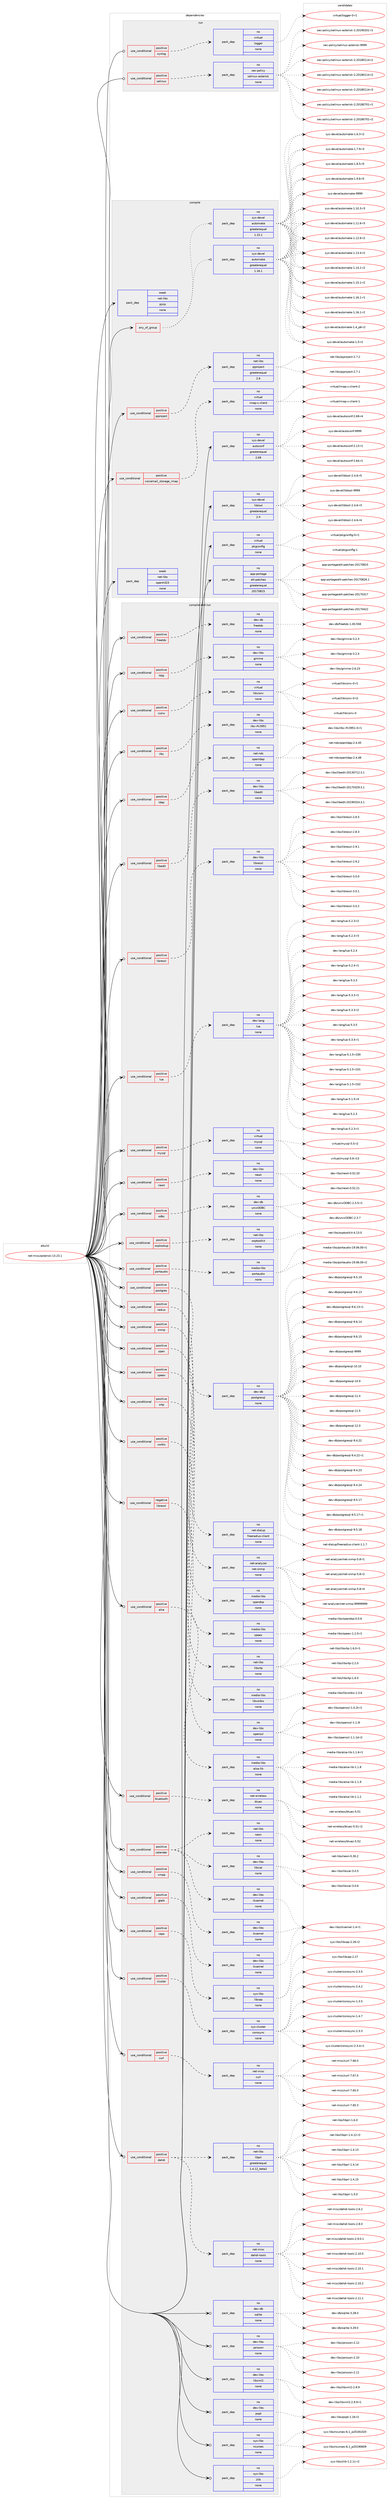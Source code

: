 digraph prolog {

# *************
# Graph options
# *************

newrank=true;
concentrate=true;
compound=true;
graph [rankdir=LR,fontname=Helvetica,fontsize=10,ranksep=1.5];#, ranksep=2.5, nodesep=0.2];
edge  [arrowhead=vee];
node  [fontname=Helvetica,fontsize=10];

# **********
# The ebuild
# **********

subgraph cluster_leftcol {
color=gray;
rank=same;
label=<<i>ebuild</i>>;
id [label="net-misc/asterisk-13.23.1", color=red, width=4, href="../net-misc/asterisk-13.23.1.svg"];
}

# ****************
# The dependencies
# ****************

subgraph cluster_midcol {
color=gray;
label=<<i>dependencies</i>>;
subgraph cluster_compile {
fillcolor="#eeeeee";
style=filled;
label=<<i>compile</i>>;
subgraph any14126 {
dependency831178 [label=<<TABLE BORDER="0" CELLBORDER="1" CELLSPACING="0" CELLPADDING="4"><TR><TD CELLPADDING="10">any_of_group</TD></TR></TABLE>>, shape=none, color=red];subgraph pack613911 {
dependency831179 [label=<<TABLE BORDER="0" CELLBORDER="1" CELLSPACING="0" CELLPADDING="4" WIDTH="220"><TR><TD ROWSPAN="6" CELLPADDING="30">pack_dep</TD></TR><TR><TD WIDTH="110">no</TD></TR><TR><TD>sys-devel</TD></TR><TR><TD>automake</TD></TR><TR><TD>greaterequal</TD></TR><TR><TD>1.16.1</TD></TR></TABLE>>, shape=none, color=blue];
}
dependency831178:e -> dependency831179:w [weight=20,style="dotted",arrowhead="oinv"];
subgraph pack613912 {
dependency831180 [label=<<TABLE BORDER="0" CELLBORDER="1" CELLSPACING="0" CELLPADDING="4" WIDTH="220"><TR><TD ROWSPAN="6" CELLPADDING="30">pack_dep</TD></TR><TR><TD WIDTH="110">no</TD></TR><TR><TD>sys-devel</TD></TR><TR><TD>automake</TD></TR><TR><TD>greaterequal</TD></TR><TR><TD>1.15.1</TD></TR></TABLE>>, shape=none, color=blue];
}
dependency831178:e -> dependency831180:w [weight=20,style="dotted",arrowhead="oinv"];
}
id:e -> dependency831178:w [weight=20,style="solid",arrowhead="vee"];
subgraph cond202684 {
dependency831181 [label=<<TABLE BORDER="0" CELLBORDER="1" CELLSPACING="0" CELLPADDING="4"><TR><TD ROWSPAN="3" CELLPADDING="10">use_conditional</TD></TR><TR><TD>positive</TD></TR><TR><TD>pjproject</TD></TR></TABLE>>, shape=none, color=red];
subgraph pack613913 {
dependency831182 [label=<<TABLE BORDER="0" CELLBORDER="1" CELLSPACING="0" CELLPADDING="4" WIDTH="220"><TR><TD ROWSPAN="6" CELLPADDING="30">pack_dep</TD></TR><TR><TD WIDTH="110">no</TD></TR><TR><TD>net-libs</TD></TR><TR><TD>pjproject</TD></TR><TR><TD>greaterequal</TD></TR><TR><TD>2.6</TD></TR></TABLE>>, shape=none, color=blue];
}
dependency831181:e -> dependency831182:w [weight=20,style="dashed",arrowhead="vee"];
}
id:e -> dependency831181:w [weight=20,style="solid",arrowhead="vee"];
subgraph cond202685 {
dependency831183 [label=<<TABLE BORDER="0" CELLBORDER="1" CELLSPACING="0" CELLPADDING="4"><TR><TD ROWSPAN="3" CELLPADDING="10">use_conditional</TD></TR><TR><TD>positive</TD></TR><TR><TD>voicemail_storage_imap</TD></TR></TABLE>>, shape=none, color=red];
subgraph pack613914 {
dependency831184 [label=<<TABLE BORDER="0" CELLBORDER="1" CELLSPACING="0" CELLPADDING="4" WIDTH="220"><TR><TD ROWSPAN="6" CELLPADDING="30">pack_dep</TD></TR><TR><TD WIDTH="110">no</TD></TR><TR><TD>virtual</TD></TR><TR><TD>imap-c-client</TD></TR><TR><TD>none</TD></TR><TR><TD></TD></TR></TABLE>>, shape=none, color=blue];
}
dependency831183:e -> dependency831184:w [weight=20,style="dashed",arrowhead="vee"];
}
id:e -> dependency831183:w [weight=20,style="solid",arrowhead="vee"];
subgraph pack613915 {
dependency831185 [label=<<TABLE BORDER="0" CELLBORDER="1" CELLSPACING="0" CELLPADDING="4" WIDTH="220"><TR><TD ROWSPAN="6" CELLPADDING="30">pack_dep</TD></TR><TR><TD WIDTH="110">no</TD></TR><TR><TD>app-portage</TD></TR><TR><TD>elt-patches</TD></TR><TR><TD>greaterequal</TD></TR><TR><TD>20170815</TD></TR></TABLE>>, shape=none, color=blue];
}
id:e -> dependency831185:w [weight=20,style="solid",arrowhead="vee"];
subgraph pack613916 {
dependency831186 [label=<<TABLE BORDER="0" CELLBORDER="1" CELLSPACING="0" CELLPADDING="4" WIDTH="220"><TR><TD ROWSPAN="6" CELLPADDING="30">pack_dep</TD></TR><TR><TD WIDTH="110">no</TD></TR><TR><TD>sys-devel</TD></TR><TR><TD>autoconf</TD></TR><TR><TD>greaterequal</TD></TR><TR><TD>2.69</TD></TR></TABLE>>, shape=none, color=blue];
}
id:e -> dependency831186:w [weight=20,style="solid",arrowhead="vee"];
subgraph pack613917 {
dependency831187 [label=<<TABLE BORDER="0" CELLBORDER="1" CELLSPACING="0" CELLPADDING="4" WIDTH="220"><TR><TD ROWSPAN="6" CELLPADDING="30">pack_dep</TD></TR><TR><TD WIDTH="110">no</TD></TR><TR><TD>sys-devel</TD></TR><TR><TD>libtool</TD></TR><TR><TD>greaterequal</TD></TR><TR><TD>2.4</TD></TR></TABLE>>, shape=none, color=blue];
}
id:e -> dependency831187:w [weight=20,style="solid",arrowhead="vee"];
subgraph pack613918 {
dependency831188 [label=<<TABLE BORDER="0" CELLBORDER="1" CELLSPACING="0" CELLPADDING="4" WIDTH="220"><TR><TD ROWSPAN="6" CELLPADDING="30">pack_dep</TD></TR><TR><TD WIDTH="110">no</TD></TR><TR><TD>virtual</TD></TR><TR><TD>pkgconfig</TD></TR><TR><TD>none</TD></TR><TR><TD></TD></TR></TABLE>>, shape=none, color=blue];
}
id:e -> dependency831188:w [weight=20,style="solid",arrowhead="vee"];
subgraph pack613919 {
dependency831189 [label=<<TABLE BORDER="0" CELLBORDER="1" CELLSPACING="0" CELLPADDING="4" WIDTH="220"><TR><TD ROWSPAN="6" CELLPADDING="30">pack_dep</TD></TR><TR><TD WIDTH="110">weak</TD></TR><TR><TD>net-libs</TD></TR><TR><TD>openh323</TD></TR><TR><TD>none</TD></TR><TR><TD></TD></TR></TABLE>>, shape=none, color=blue];
}
id:e -> dependency831189:w [weight=20,style="solid",arrowhead="vee"];
subgraph pack613920 {
dependency831190 [label=<<TABLE BORDER="0" CELLBORDER="1" CELLSPACING="0" CELLPADDING="4" WIDTH="220"><TR><TD ROWSPAN="6" CELLPADDING="30">pack_dep</TD></TR><TR><TD WIDTH="110">weak</TD></TR><TR><TD>net-libs</TD></TR><TR><TD>pjsip</TD></TR><TR><TD>none</TD></TR><TR><TD></TD></TR></TABLE>>, shape=none, color=blue];
}
id:e -> dependency831190:w [weight=20,style="solid",arrowhead="vee"];
}
subgraph cluster_compileandrun {
fillcolor="#eeeeee";
style=filled;
label=<<i>compile and run</i>>;
subgraph cond202686 {
dependency831191 [label=<<TABLE BORDER="0" CELLBORDER="1" CELLSPACING="0" CELLPADDING="4"><TR><TD ROWSPAN="3" CELLPADDING="10">use_conditional</TD></TR><TR><TD>negative</TD></TR><TR><TD>libressl</TD></TR></TABLE>>, shape=none, color=red];
subgraph pack613921 {
dependency831192 [label=<<TABLE BORDER="0" CELLBORDER="1" CELLSPACING="0" CELLPADDING="4" WIDTH="220"><TR><TD ROWSPAN="6" CELLPADDING="30">pack_dep</TD></TR><TR><TD WIDTH="110">no</TD></TR><TR><TD>dev-libs</TD></TR><TR><TD>openssl</TD></TR><TR><TD>none</TD></TR><TR><TD></TD></TR></TABLE>>, shape=none, color=blue];
}
dependency831191:e -> dependency831192:w [weight=20,style="dashed",arrowhead="vee"];
}
id:e -> dependency831191:w [weight=20,style="solid",arrowhead="odotvee"];
subgraph cond202687 {
dependency831193 [label=<<TABLE BORDER="0" CELLBORDER="1" CELLSPACING="0" CELLPADDING="4"><TR><TD ROWSPAN="3" CELLPADDING="10">use_conditional</TD></TR><TR><TD>positive</TD></TR><TR><TD>alsa</TD></TR></TABLE>>, shape=none, color=red];
subgraph pack613922 {
dependency831194 [label=<<TABLE BORDER="0" CELLBORDER="1" CELLSPACING="0" CELLPADDING="4" WIDTH="220"><TR><TD ROWSPAN="6" CELLPADDING="30">pack_dep</TD></TR><TR><TD WIDTH="110">no</TD></TR><TR><TD>media-libs</TD></TR><TR><TD>alsa-lib</TD></TR><TR><TD>none</TD></TR><TR><TD></TD></TR></TABLE>>, shape=none, color=blue];
}
dependency831193:e -> dependency831194:w [weight=20,style="dashed",arrowhead="vee"];
}
id:e -> dependency831193:w [weight=20,style="solid",arrowhead="odotvee"];
subgraph cond202688 {
dependency831195 [label=<<TABLE BORDER="0" CELLBORDER="1" CELLSPACING="0" CELLPADDING="4"><TR><TD ROWSPAN="3" CELLPADDING="10">use_conditional</TD></TR><TR><TD>positive</TD></TR><TR><TD>bluetooth</TD></TR></TABLE>>, shape=none, color=red];
subgraph pack613923 {
dependency831196 [label=<<TABLE BORDER="0" CELLBORDER="1" CELLSPACING="0" CELLPADDING="4" WIDTH="220"><TR><TD ROWSPAN="6" CELLPADDING="30">pack_dep</TD></TR><TR><TD WIDTH="110">no</TD></TR><TR><TD>net-wireless</TD></TR><TR><TD>bluez</TD></TR><TR><TD>none</TD></TR><TR><TD></TD></TR></TABLE>>, shape=none, color=blue];
}
dependency831195:e -> dependency831196:w [weight=20,style="dashed",arrowhead="vee"];
}
id:e -> dependency831195:w [weight=20,style="solid",arrowhead="odotvee"];
subgraph cond202689 {
dependency831197 [label=<<TABLE BORDER="0" CELLBORDER="1" CELLSPACING="0" CELLPADDING="4"><TR><TD ROWSPAN="3" CELLPADDING="10">use_conditional</TD></TR><TR><TD>positive</TD></TR><TR><TD>calendar</TD></TR></TABLE>>, shape=none, color=red];
subgraph pack613924 {
dependency831198 [label=<<TABLE BORDER="0" CELLBORDER="1" CELLSPACING="0" CELLPADDING="4" WIDTH="220"><TR><TD ROWSPAN="6" CELLPADDING="30">pack_dep</TD></TR><TR><TD WIDTH="110">no</TD></TR><TR><TD>net-libs</TD></TR><TR><TD>neon</TD></TR><TR><TD>none</TD></TR><TR><TD></TD></TR></TABLE>>, shape=none, color=blue];
}
dependency831197:e -> dependency831198:w [weight=20,style="dashed",arrowhead="vee"];
subgraph pack613925 {
dependency831199 [label=<<TABLE BORDER="0" CELLBORDER="1" CELLSPACING="0" CELLPADDING="4" WIDTH="220"><TR><TD ROWSPAN="6" CELLPADDING="30">pack_dep</TD></TR><TR><TD WIDTH="110">no</TD></TR><TR><TD>dev-libs</TD></TR><TR><TD>libical</TD></TR><TR><TD>none</TD></TR><TR><TD></TD></TR></TABLE>>, shape=none, color=blue];
}
dependency831197:e -> dependency831199:w [weight=20,style="dashed",arrowhead="vee"];
subgraph pack613926 {
dependency831200 [label=<<TABLE BORDER="0" CELLBORDER="1" CELLSPACING="0" CELLPADDING="4" WIDTH="220"><TR><TD ROWSPAN="6" CELLPADDING="30">pack_dep</TD></TR><TR><TD WIDTH="110">no</TD></TR><TR><TD>dev-libs</TD></TR><TR><TD>iksemel</TD></TR><TR><TD>none</TD></TR><TR><TD></TD></TR></TABLE>>, shape=none, color=blue];
}
dependency831197:e -> dependency831200:w [weight=20,style="dashed",arrowhead="vee"];
}
id:e -> dependency831197:w [weight=20,style="solid",arrowhead="odotvee"];
subgraph cond202690 {
dependency831201 [label=<<TABLE BORDER="0" CELLBORDER="1" CELLSPACING="0" CELLPADDING="4"><TR><TD ROWSPAN="3" CELLPADDING="10">use_conditional</TD></TR><TR><TD>positive</TD></TR><TR><TD>caps</TD></TR></TABLE>>, shape=none, color=red];
subgraph pack613927 {
dependency831202 [label=<<TABLE BORDER="0" CELLBORDER="1" CELLSPACING="0" CELLPADDING="4" WIDTH="220"><TR><TD ROWSPAN="6" CELLPADDING="30">pack_dep</TD></TR><TR><TD WIDTH="110">no</TD></TR><TR><TD>sys-libs</TD></TR><TR><TD>libcap</TD></TR><TR><TD>none</TD></TR><TR><TD></TD></TR></TABLE>>, shape=none, color=blue];
}
dependency831201:e -> dependency831202:w [weight=20,style="dashed",arrowhead="vee"];
}
id:e -> dependency831201:w [weight=20,style="solid",arrowhead="odotvee"];
subgraph cond202691 {
dependency831203 [label=<<TABLE BORDER="0" CELLBORDER="1" CELLSPACING="0" CELLPADDING="4"><TR><TD ROWSPAN="3" CELLPADDING="10">use_conditional</TD></TR><TR><TD>positive</TD></TR><TR><TD>cluster</TD></TR></TABLE>>, shape=none, color=red];
subgraph pack613928 {
dependency831204 [label=<<TABLE BORDER="0" CELLBORDER="1" CELLSPACING="0" CELLPADDING="4" WIDTH="220"><TR><TD ROWSPAN="6" CELLPADDING="30">pack_dep</TD></TR><TR><TD WIDTH="110">no</TD></TR><TR><TD>sys-cluster</TD></TR><TR><TD>corosync</TD></TR><TR><TD>none</TD></TR><TR><TD></TD></TR></TABLE>>, shape=none, color=blue];
}
dependency831203:e -> dependency831204:w [weight=20,style="dashed",arrowhead="vee"];
}
id:e -> dependency831203:w [weight=20,style="solid",arrowhead="odotvee"];
subgraph cond202692 {
dependency831205 [label=<<TABLE BORDER="0" CELLBORDER="1" CELLSPACING="0" CELLPADDING="4"><TR><TD ROWSPAN="3" CELLPADDING="10">use_conditional</TD></TR><TR><TD>positive</TD></TR><TR><TD>curl</TD></TR></TABLE>>, shape=none, color=red];
subgraph pack613929 {
dependency831206 [label=<<TABLE BORDER="0" CELLBORDER="1" CELLSPACING="0" CELLPADDING="4" WIDTH="220"><TR><TD ROWSPAN="6" CELLPADDING="30">pack_dep</TD></TR><TR><TD WIDTH="110">no</TD></TR><TR><TD>net-misc</TD></TR><TR><TD>curl</TD></TR><TR><TD>none</TD></TR><TR><TD></TD></TR></TABLE>>, shape=none, color=blue];
}
dependency831205:e -> dependency831206:w [weight=20,style="dashed",arrowhead="vee"];
}
id:e -> dependency831205:w [weight=20,style="solid",arrowhead="odotvee"];
subgraph cond202693 {
dependency831207 [label=<<TABLE BORDER="0" CELLBORDER="1" CELLSPACING="0" CELLPADDING="4"><TR><TD ROWSPAN="3" CELLPADDING="10">use_conditional</TD></TR><TR><TD>positive</TD></TR><TR><TD>dahdi</TD></TR></TABLE>>, shape=none, color=red];
subgraph pack613930 {
dependency831208 [label=<<TABLE BORDER="0" CELLBORDER="1" CELLSPACING="0" CELLPADDING="4" WIDTH="220"><TR><TD ROWSPAN="6" CELLPADDING="30">pack_dep</TD></TR><TR><TD WIDTH="110">no</TD></TR><TR><TD>net-libs</TD></TR><TR><TD>libpri</TD></TR><TR><TD>greaterequal</TD></TR><TR><TD>1.4.12_beta2</TD></TR></TABLE>>, shape=none, color=blue];
}
dependency831207:e -> dependency831208:w [weight=20,style="dashed",arrowhead="vee"];
subgraph pack613931 {
dependency831209 [label=<<TABLE BORDER="0" CELLBORDER="1" CELLSPACING="0" CELLPADDING="4" WIDTH="220"><TR><TD ROWSPAN="6" CELLPADDING="30">pack_dep</TD></TR><TR><TD WIDTH="110">no</TD></TR><TR><TD>net-misc</TD></TR><TR><TD>dahdi-tools</TD></TR><TR><TD>none</TD></TR><TR><TD></TD></TR></TABLE>>, shape=none, color=blue];
}
dependency831207:e -> dependency831209:w [weight=20,style="dashed",arrowhead="vee"];
}
id:e -> dependency831207:w [weight=20,style="solid",arrowhead="odotvee"];
subgraph cond202694 {
dependency831210 [label=<<TABLE BORDER="0" CELLBORDER="1" CELLSPACING="0" CELLPADDING="4"><TR><TD ROWSPAN="3" CELLPADDING="10">use_conditional</TD></TR><TR><TD>positive</TD></TR><TR><TD>freetds</TD></TR></TABLE>>, shape=none, color=red];
subgraph pack613932 {
dependency831211 [label=<<TABLE BORDER="0" CELLBORDER="1" CELLSPACING="0" CELLPADDING="4" WIDTH="220"><TR><TD ROWSPAN="6" CELLPADDING="30">pack_dep</TD></TR><TR><TD WIDTH="110">no</TD></TR><TR><TD>dev-db</TD></TR><TR><TD>freetds</TD></TR><TR><TD>none</TD></TR><TR><TD></TD></TR></TABLE>>, shape=none, color=blue];
}
dependency831210:e -> dependency831211:w [weight=20,style="dashed",arrowhead="vee"];
}
id:e -> dependency831210:w [weight=20,style="solid",arrowhead="odotvee"];
subgraph cond202695 {
dependency831212 [label=<<TABLE BORDER="0" CELLBORDER="1" CELLSPACING="0" CELLPADDING="4"><TR><TD ROWSPAN="3" CELLPADDING="10">use_conditional</TD></TR><TR><TD>positive</TD></TR><TR><TD>gtalk</TD></TR></TABLE>>, shape=none, color=red];
subgraph pack613933 {
dependency831213 [label=<<TABLE BORDER="0" CELLBORDER="1" CELLSPACING="0" CELLPADDING="4" WIDTH="220"><TR><TD ROWSPAN="6" CELLPADDING="30">pack_dep</TD></TR><TR><TD WIDTH="110">no</TD></TR><TR><TD>dev-libs</TD></TR><TR><TD>iksemel</TD></TR><TR><TD>none</TD></TR><TR><TD></TD></TR></TABLE>>, shape=none, color=blue];
}
dependency831212:e -> dependency831213:w [weight=20,style="dashed",arrowhead="vee"];
}
id:e -> dependency831212:w [weight=20,style="solid",arrowhead="odotvee"];
subgraph cond202696 {
dependency831214 [label=<<TABLE BORDER="0" CELLBORDER="1" CELLSPACING="0" CELLPADDING="4"><TR><TD ROWSPAN="3" CELLPADDING="10">use_conditional</TD></TR><TR><TD>positive</TD></TR><TR><TD>http</TD></TR></TABLE>>, shape=none, color=red];
subgraph pack613934 {
dependency831215 [label=<<TABLE BORDER="0" CELLBORDER="1" CELLSPACING="0" CELLPADDING="4" WIDTH="220"><TR><TD ROWSPAN="6" CELLPADDING="30">pack_dep</TD></TR><TR><TD WIDTH="110">no</TD></TR><TR><TD>dev-libs</TD></TR><TR><TD>gmime</TD></TR><TR><TD>none</TD></TR><TR><TD></TD></TR></TABLE>>, shape=none, color=blue];
}
dependency831214:e -> dependency831215:w [weight=20,style="dashed",arrowhead="vee"];
}
id:e -> dependency831214:w [weight=20,style="solid",arrowhead="odotvee"];
subgraph cond202697 {
dependency831216 [label=<<TABLE BORDER="0" CELLBORDER="1" CELLSPACING="0" CELLPADDING="4"><TR><TD ROWSPAN="3" CELLPADDING="10">use_conditional</TD></TR><TR><TD>positive</TD></TR><TR><TD>iconv</TD></TR></TABLE>>, shape=none, color=red];
subgraph pack613935 {
dependency831217 [label=<<TABLE BORDER="0" CELLBORDER="1" CELLSPACING="0" CELLPADDING="4" WIDTH="220"><TR><TD ROWSPAN="6" CELLPADDING="30">pack_dep</TD></TR><TR><TD WIDTH="110">no</TD></TR><TR><TD>virtual</TD></TR><TR><TD>libiconv</TD></TR><TR><TD>none</TD></TR><TR><TD></TD></TR></TABLE>>, shape=none, color=blue];
}
dependency831216:e -> dependency831217:w [weight=20,style="dashed",arrowhead="vee"];
}
id:e -> dependency831216:w [weight=20,style="solid",arrowhead="odotvee"];
subgraph cond202698 {
dependency831218 [label=<<TABLE BORDER="0" CELLBORDER="1" CELLSPACING="0" CELLPADDING="4"><TR><TD ROWSPAN="3" CELLPADDING="10">use_conditional</TD></TR><TR><TD>positive</TD></TR><TR><TD>ilbc</TD></TR></TABLE>>, shape=none, color=red];
subgraph pack613936 {
dependency831219 [label=<<TABLE BORDER="0" CELLBORDER="1" CELLSPACING="0" CELLPADDING="4" WIDTH="220"><TR><TD ROWSPAN="6" CELLPADDING="30">pack_dep</TD></TR><TR><TD WIDTH="110">no</TD></TR><TR><TD>dev-libs</TD></TR><TR><TD>ilbc-rfc3951</TD></TR><TR><TD>none</TD></TR><TR><TD></TD></TR></TABLE>>, shape=none, color=blue];
}
dependency831218:e -> dependency831219:w [weight=20,style="dashed",arrowhead="vee"];
}
id:e -> dependency831218:w [weight=20,style="solid",arrowhead="odotvee"];
subgraph cond202699 {
dependency831220 [label=<<TABLE BORDER="0" CELLBORDER="1" CELLSPACING="0" CELLPADDING="4"><TR><TD ROWSPAN="3" CELLPADDING="10">use_conditional</TD></TR><TR><TD>positive</TD></TR><TR><TD>ldap</TD></TR></TABLE>>, shape=none, color=red];
subgraph pack613937 {
dependency831221 [label=<<TABLE BORDER="0" CELLBORDER="1" CELLSPACING="0" CELLPADDING="4" WIDTH="220"><TR><TD ROWSPAN="6" CELLPADDING="30">pack_dep</TD></TR><TR><TD WIDTH="110">no</TD></TR><TR><TD>net-nds</TD></TR><TR><TD>openldap</TD></TR><TR><TD>none</TD></TR><TR><TD></TD></TR></TABLE>>, shape=none, color=blue];
}
dependency831220:e -> dependency831221:w [weight=20,style="dashed",arrowhead="vee"];
}
id:e -> dependency831220:w [weight=20,style="solid",arrowhead="odotvee"];
subgraph cond202700 {
dependency831222 [label=<<TABLE BORDER="0" CELLBORDER="1" CELLSPACING="0" CELLPADDING="4"><TR><TD ROWSPAN="3" CELLPADDING="10">use_conditional</TD></TR><TR><TD>positive</TD></TR><TR><TD>libedit</TD></TR></TABLE>>, shape=none, color=red];
subgraph pack613938 {
dependency831223 [label=<<TABLE BORDER="0" CELLBORDER="1" CELLSPACING="0" CELLPADDING="4" WIDTH="220"><TR><TD ROWSPAN="6" CELLPADDING="30">pack_dep</TD></TR><TR><TD WIDTH="110">no</TD></TR><TR><TD>dev-libs</TD></TR><TR><TD>libedit</TD></TR><TR><TD>none</TD></TR><TR><TD></TD></TR></TABLE>>, shape=none, color=blue];
}
dependency831222:e -> dependency831223:w [weight=20,style="dashed",arrowhead="vee"];
}
id:e -> dependency831222:w [weight=20,style="solid",arrowhead="odotvee"];
subgraph cond202701 {
dependency831224 [label=<<TABLE BORDER="0" CELLBORDER="1" CELLSPACING="0" CELLPADDING="4"><TR><TD ROWSPAN="3" CELLPADDING="10">use_conditional</TD></TR><TR><TD>positive</TD></TR><TR><TD>libressl</TD></TR></TABLE>>, shape=none, color=red];
subgraph pack613939 {
dependency831225 [label=<<TABLE BORDER="0" CELLBORDER="1" CELLSPACING="0" CELLPADDING="4" WIDTH="220"><TR><TD ROWSPAN="6" CELLPADDING="30">pack_dep</TD></TR><TR><TD WIDTH="110">no</TD></TR><TR><TD>dev-libs</TD></TR><TR><TD>libressl</TD></TR><TR><TD>none</TD></TR><TR><TD></TD></TR></TABLE>>, shape=none, color=blue];
}
dependency831224:e -> dependency831225:w [weight=20,style="dashed",arrowhead="vee"];
}
id:e -> dependency831224:w [weight=20,style="solid",arrowhead="odotvee"];
subgraph cond202702 {
dependency831226 [label=<<TABLE BORDER="0" CELLBORDER="1" CELLSPACING="0" CELLPADDING="4"><TR><TD ROWSPAN="3" CELLPADDING="10">use_conditional</TD></TR><TR><TD>positive</TD></TR><TR><TD>lua</TD></TR></TABLE>>, shape=none, color=red];
subgraph pack613940 {
dependency831227 [label=<<TABLE BORDER="0" CELLBORDER="1" CELLSPACING="0" CELLPADDING="4" WIDTH="220"><TR><TD ROWSPAN="6" CELLPADDING="30">pack_dep</TD></TR><TR><TD WIDTH="110">no</TD></TR><TR><TD>dev-lang</TD></TR><TR><TD>lua</TD></TR><TR><TD>none</TD></TR><TR><TD></TD></TR></TABLE>>, shape=none, color=blue];
}
dependency831226:e -> dependency831227:w [weight=20,style="dashed",arrowhead="vee"];
}
id:e -> dependency831226:w [weight=20,style="solid",arrowhead="odotvee"];
subgraph cond202703 {
dependency831228 [label=<<TABLE BORDER="0" CELLBORDER="1" CELLSPACING="0" CELLPADDING="4"><TR><TD ROWSPAN="3" CELLPADDING="10">use_conditional</TD></TR><TR><TD>positive</TD></TR><TR><TD>mysql</TD></TR></TABLE>>, shape=none, color=red];
subgraph pack613941 {
dependency831229 [label=<<TABLE BORDER="0" CELLBORDER="1" CELLSPACING="0" CELLPADDING="4" WIDTH="220"><TR><TD ROWSPAN="6" CELLPADDING="30">pack_dep</TD></TR><TR><TD WIDTH="110">no</TD></TR><TR><TD>virtual</TD></TR><TR><TD>mysql</TD></TR><TR><TD>none</TD></TR><TR><TD></TD></TR></TABLE>>, shape=none, color=blue];
}
dependency831228:e -> dependency831229:w [weight=20,style="dashed",arrowhead="vee"];
}
id:e -> dependency831228:w [weight=20,style="solid",arrowhead="odotvee"];
subgraph cond202704 {
dependency831230 [label=<<TABLE BORDER="0" CELLBORDER="1" CELLSPACING="0" CELLPADDING="4"><TR><TD ROWSPAN="3" CELLPADDING="10">use_conditional</TD></TR><TR><TD>positive</TD></TR><TR><TD>newt</TD></TR></TABLE>>, shape=none, color=red];
subgraph pack613942 {
dependency831231 [label=<<TABLE BORDER="0" CELLBORDER="1" CELLSPACING="0" CELLPADDING="4" WIDTH="220"><TR><TD ROWSPAN="6" CELLPADDING="30">pack_dep</TD></TR><TR><TD WIDTH="110">no</TD></TR><TR><TD>dev-libs</TD></TR><TR><TD>newt</TD></TR><TR><TD>none</TD></TR><TR><TD></TD></TR></TABLE>>, shape=none, color=blue];
}
dependency831230:e -> dependency831231:w [weight=20,style="dashed",arrowhead="vee"];
}
id:e -> dependency831230:w [weight=20,style="solid",arrowhead="odotvee"];
subgraph cond202705 {
dependency831232 [label=<<TABLE BORDER="0" CELLBORDER="1" CELLSPACING="0" CELLPADDING="4"><TR><TD ROWSPAN="3" CELLPADDING="10">use_conditional</TD></TR><TR><TD>positive</TD></TR><TR><TD>odbc</TD></TR></TABLE>>, shape=none, color=red];
subgraph pack613943 {
dependency831233 [label=<<TABLE BORDER="0" CELLBORDER="1" CELLSPACING="0" CELLPADDING="4" WIDTH="220"><TR><TD ROWSPAN="6" CELLPADDING="30">pack_dep</TD></TR><TR><TD WIDTH="110">no</TD></TR><TR><TD>dev-db</TD></TR><TR><TD>unixODBC</TD></TR><TR><TD>none</TD></TR><TR><TD></TD></TR></TABLE>>, shape=none, color=blue];
}
dependency831232:e -> dependency831233:w [weight=20,style="dashed",arrowhead="vee"];
}
id:e -> dependency831232:w [weight=20,style="solid",arrowhead="odotvee"];
subgraph cond202706 {
dependency831234 [label=<<TABLE BORDER="0" CELLBORDER="1" CELLSPACING="0" CELLPADDING="4"><TR><TD ROWSPAN="3" CELLPADDING="10">use_conditional</TD></TR><TR><TD>positive</TD></TR><TR><TD>osplookup</TD></TR></TABLE>>, shape=none, color=red];
subgraph pack613944 {
dependency831235 [label=<<TABLE BORDER="0" CELLBORDER="1" CELLSPACING="0" CELLPADDING="4" WIDTH="220"><TR><TD ROWSPAN="6" CELLPADDING="30">pack_dep</TD></TR><TR><TD WIDTH="110">no</TD></TR><TR><TD>net-libs</TD></TR><TR><TD>osptoolkit</TD></TR><TR><TD>none</TD></TR><TR><TD></TD></TR></TABLE>>, shape=none, color=blue];
}
dependency831234:e -> dependency831235:w [weight=20,style="dashed",arrowhead="vee"];
}
id:e -> dependency831234:w [weight=20,style="solid",arrowhead="odotvee"];
subgraph cond202707 {
dependency831236 [label=<<TABLE BORDER="0" CELLBORDER="1" CELLSPACING="0" CELLPADDING="4"><TR><TD ROWSPAN="3" CELLPADDING="10">use_conditional</TD></TR><TR><TD>positive</TD></TR><TR><TD>portaudio</TD></TR></TABLE>>, shape=none, color=red];
subgraph pack613945 {
dependency831237 [label=<<TABLE BORDER="0" CELLBORDER="1" CELLSPACING="0" CELLPADDING="4" WIDTH="220"><TR><TD ROWSPAN="6" CELLPADDING="30">pack_dep</TD></TR><TR><TD WIDTH="110">no</TD></TR><TR><TD>media-libs</TD></TR><TR><TD>portaudio</TD></TR><TR><TD>none</TD></TR><TR><TD></TD></TR></TABLE>>, shape=none, color=blue];
}
dependency831236:e -> dependency831237:w [weight=20,style="dashed",arrowhead="vee"];
}
id:e -> dependency831236:w [weight=20,style="solid",arrowhead="odotvee"];
subgraph cond202708 {
dependency831238 [label=<<TABLE BORDER="0" CELLBORDER="1" CELLSPACING="0" CELLPADDING="4"><TR><TD ROWSPAN="3" CELLPADDING="10">use_conditional</TD></TR><TR><TD>positive</TD></TR><TR><TD>postgres</TD></TR></TABLE>>, shape=none, color=red];
subgraph pack613946 {
dependency831239 [label=<<TABLE BORDER="0" CELLBORDER="1" CELLSPACING="0" CELLPADDING="4" WIDTH="220"><TR><TD ROWSPAN="6" CELLPADDING="30">pack_dep</TD></TR><TR><TD WIDTH="110">no</TD></TR><TR><TD>dev-db</TD></TR><TR><TD>postgresql</TD></TR><TR><TD>none</TD></TR><TR><TD></TD></TR></TABLE>>, shape=none, color=blue];
}
dependency831238:e -> dependency831239:w [weight=20,style="dashed",arrowhead="vee"];
}
id:e -> dependency831238:w [weight=20,style="solid",arrowhead="odotvee"];
subgraph cond202709 {
dependency831240 [label=<<TABLE BORDER="0" CELLBORDER="1" CELLSPACING="0" CELLPADDING="4"><TR><TD ROWSPAN="3" CELLPADDING="10">use_conditional</TD></TR><TR><TD>positive</TD></TR><TR><TD>radius</TD></TR></TABLE>>, shape=none, color=red];
subgraph pack613947 {
dependency831241 [label=<<TABLE BORDER="0" CELLBORDER="1" CELLSPACING="0" CELLPADDING="4" WIDTH="220"><TR><TD ROWSPAN="6" CELLPADDING="30">pack_dep</TD></TR><TR><TD WIDTH="110">no</TD></TR><TR><TD>net-dialup</TD></TR><TR><TD>freeradius-client</TD></TR><TR><TD>none</TD></TR><TR><TD></TD></TR></TABLE>>, shape=none, color=blue];
}
dependency831240:e -> dependency831241:w [weight=20,style="dashed",arrowhead="vee"];
}
id:e -> dependency831240:w [weight=20,style="solid",arrowhead="odotvee"];
subgraph cond202710 {
dependency831242 [label=<<TABLE BORDER="0" CELLBORDER="1" CELLSPACING="0" CELLPADDING="4"><TR><TD ROWSPAN="3" CELLPADDING="10">use_conditional</TD></TR><TR><TD>positive</TD></TR><TR><TD>snmp</TD></TR></TABLE>>, shape=none, color=red];
subgraph pack613948 {
dependency831243 [label=<<TABLE BORDER="0" CELLBORDER="1" CELLSPACING="0" CELLPADDING="4" WIDTH="220"><TR><TD ROWSPAN="6" CELLPADDING="30">pack_dep</TD></TR><TR><TD WIDTH="110">no</TD></TR><TR><TD>net-analyzer</TD></TR><TR><TD>net-snmp</TD></TR><TR><TD>none</TD></TR><TR><TD></TD></TR></TABLE>>, shape=none, color=blue];
}
dependency831242:e -> dependency831243:w [weight=20,style="dashed",arrowhead="vee"];
}
id:e -> dependency831242:w [weight=20,style="solid",arrowhead="odotvee"];
subgraph cond202711 {
dependency831244 [label=<<TABLE BORDER="0" CELLBORDER="1" CELLSPACING="0" CELLPADDING="4"><TR><TD ROWSPAN="3" CELLPADDING="10">use_conditional</TD></TR><TR><TD>positive</TD></TR><TR><TD>span</TD></TR></TABLE>>, shape=none, color=red];
subgraph pack613949 {
dependency831245 [label=<<TABLE BORDER="0" CELLBORDER="1" CELLSPACING="0" CELLPADDING="4" WIDTH="220"><TR><TD ROWSPAN="6" CELLPADDING="30">pack_dep</TD></TR><TR><TD WIDTH="110">no</TD></TR><TR><TD>media-libs</TD></TR><TR><TD>spandsp</TD></TR><TR><TD>none</TD></TR><TR><TD></TD></TR></TABLE>>, shape=none, color=blue];
}
dependency831244:e -> dependency831245:w [weight=20,style="dashed",arrowhead="vee"];
}
id:e -> dependency831244:w [weight=20,style="solid",arrowhead="odotvee"];
subgraph cond202712 {
dependency831246 [label=<<TABLE BORDER="0" CELLBORDER="1" CELLSPACING="0" CELLPADDING="4"><TR><TD ROWSPAN="3" CELLPADDING="10">use_conditional</TD></TR><TR><TD>positive</TD></TR><TR><TD>speex</TD></TR></TABLE>>, shape=none, color=red];
subgraph pack613950 {
dependency831247 [label=<<TABLE BORDER="0" CELLBORDER="1" CELLSPACING="0" CELLPADDING="4" WIDTH="220"><TR><TD ROWSPAN="6" CELLPADDING="30">pack_dep</TD></TR><TR><TD WIDTH="110">no</TD></TR><TR><TD>media-libs</TD></TR><TR><TD>speex</TD></TR><TR><TD>none</TD></TR><TR><TD></TD></TR></TABLE>>, shape=none, color=blue];
}
dependency831246:e -> dependency831247:w [weight=20,style="dashed",arrowhead="vee"];
}
id:e -> dependency831246:w [weight=20,style="solid",arrowhead="odotvee"];
subgraph cond202713 {
dependency831248 [label=<<TABLE BORDER="0" CELLBORDER="1" CELLSPACING="0" CELLPADDING="4"><TR><TD ROWSPAN="3" CELLPADDING="10">use_conditional</TD></TR><TR><TD>positive</TD></TR><TR><TD>srtp</TD></TR></TABLE>>, shape=none, color=red];
subgraph pack613951 {
dependency831249 [label=<<TABLE BORDER="0" CELLBORDER="1" CELLSPACING="0" CELLPADDING="4" WIDTH="220"><TR><TD ROWSPAN="6" CELLPADDING="30">pack_dep</TD></TR><TR><TD WIDTH="110">no</TD></TR><TR><TD>net-libs</TD></TR><TR><TD>libsrtp</TD></TR><TR><TD>none</TD></TR><TR><TD></TD></TR></TABLE>>, shape=none, color=blue];
}
dependency831248:e -> dependency831249:w [weight=20,style="dashed",arrowhead="vee"];
}
id:e -> dependency831248:w [weight=20,style="solid",arrowhead="odotvee"];
subgraph cond202714 {
dependency831250 [label=<<TABLE BORDER="0" CELLBORDER="1" CELLSPACING="0" CELLPADDING="4"><TR><TD ROWSPAN="3" CELLPADDING="10">use_conditional</TD></TR><TR><TD>positive</TD></TR><TR><TD>vorbis</TD></TR></TABLE>>, shape=none, color=red];
subgraph pack613952 {
dependency831251 [label=<<TABLE BORDER="0" CELLBORDER="1" CELLSPACING="0" CELLPADDING="4" WIDTH="220"><TR><TD ROWSPAN="6" CELLPADDING="30">pack_dep</TD></TR><TR><TD WIDTH="110">no</TD></TR><TR><TD>media-libs</TD></TR><TR><TD>libvorbis</TD></TR><TR><TD>none</TD></TR><TR><TD></TD></TR></TABLE>>, shape=none, color=blue];
}
dependency831250:e -> dependency831251:w [weight=20,style="dashed",arrowhead="vee"];
}
id:e -> dependency831250:w [weight=20,style="solid",arrowhead="odotvee"];
subgraph cond202715 {
dependency831252 [label=<<TABLE BORDER="0" CELLBORDER="1" CELLSPACING="0" CELLPADDING="4"><TR><TD ROWSPAN="3" CELLPADDING="10">use_conditional</TD></TR><TR><TD>positive</TD></TR><TR><TD>xmpp</TD></TR></TABLE>>, shape=none, color=red];
subgraph pack613953 {
dependency831253 [label=<<TABLE BORDER="0" CELLBORDER="1" CELLSPACING="0" CELLPADDING="4" WIDTH="220"><TR><TD ROWSPAN="6" CELLPADDING="30">pack_dep</TD></TR><TR><TD WIDTH="110">no</TD></TR><TR><TD>dev-libs</TD></TR><TR><TD>iksemel</TD></TR><TR><TD>none</TD></TR><TR><TD></TD></TR></TABLE>>, shape=none, color=blue];
}
dependency831252:e -> dependency831253:w [weight=20,style="dashed",arrowhead="vee"];
}
id:e -> dependency831252:w [weight=20,style="solid",arrowhead="odotvee"];
subgraph pack613954 {
dependency831254 [label=<<TABLE BORDER="0" CELLBORDER="1" CELLSPACING="0" CELLPADDING="4" WIDTH="220"><TR><TD ROWSPAN="6" CELLPADDING="30">pack_dep</TD></TR><TR><TD WIDTH="110">no</TD></TR><TR><TD>dev-db</TD></TR><TR><TD>sqlite</TD></TR><TR><TD>none</TD></TR><TR><TD></TD></TR></TABLE>>, shape=none, color=blue];
}
id:e -> dependency831254:w [weight=20,style="solid",arrowhead="odotvee"];
subgraph pack613955 {
dependency831255 [label=<<TABLE BORDER="0" CELLBORDER="1" CELLSPACING="0" CELLPADDING="4" WIDTH="220"><TR><TD ROWSPAN="6" CELLPADDING="30">pack_dep</TD></TR><TR><TD WIDTH="110">no</TD></TR><TR><TD>dev-libs</TD></TR><TR><TD>jansson</TD></TR><TR><TD>none</TD></TR><TR><TD></TD></TR></TABLE>>, shape=none, color=blue];
}
id:e -> dependency831255:w [weight=20,style="solid",arrowhead="odotvee"];
subgraph pack613956 {
dependency831256 [label=<<TABLE BORDER="0" CELLBORDER="1" CELLSPACING="0" CELLPADDING="4" WIDTH="220"><TR><TD ROWSPAN="6" CELLPADDING="30">pack_dep</TD></TR><TR><TD WIDTH="110">no</TD></TR><TR><TD>dev-libs</TD></TR><TR><TD>libxml2</TD></TR><TR><TD>none</TD></TR><TR><TD></TD></TR></TABLE>>, shape=none, color=blue];
}
id:e -> dependency831256:w [weight=20,style="solid",arrowhead="odotvee"];
subgraph pack613957 {
dependency831257 [label=<<TABLE BORDER="0" CELLBORDER="1" CELLSPACING="0" CELLPADDING="4" WIDTH="220"><TR><TD ROWSPAN="6" CELLPADDING="30">pack_dep</TD></TR><TR><TD WIDTH="110">no</TD></TR><TR><TD>dev-libs</TD></TR><TR><TD>popt</TD></TR><TR><TD>none</TD></TR><TR><TD></TD></TR></TABLE>>, shape=none, color=blue];
}
id:e -> dependency831257:w [weight=20,style="solid",arrowhead="odotvee"];
subgraph pack613958 {
dependency831258 [label=<<TABLE BORDER="0" CELLBORDER="1" CELLSPACING="0" CELLPADDING="4" WIDTH="220"><TR><TD ROWSPAN="6" CELLPADDING="30">pack_dep</TD></TR><TR><TD WIDTH="110">no</TD></TR><TR><TD>sys-libs</TD></TR><TR><TD>ncurses</TD></TR><TR><TD>none</TD></TR><TR><TD></TD></TR></TABLE>>, shape=none, color=blue];
}
id:e -> dependency831258:w [weight=20,style="solid",arrowhead="odotvee"];
subgraph pack613959 {
dependency831259 [label=<<TABLE BORDER="0" CELLBORDER="1" CELLSPACING="0" CELLPADDING="4" WIDTH="220"><TR><TD ROWSPAN="6" CELLPADDING="30">pack_dep</TD></TR><TR><TD WIDTH="110">no</TD></TR><TR><TD>sys-libs</TD></TR><TR><TD>zlib</TD></TR><TR><TD>none</TD></TR><TR><TD></TD></TR></TABLE>>, shape=none, color=blue];
}
id:e -> dependency831259:w [weight=20,style="solid",arrowhead="odotvee"];
}
subgraph cluster_run {
fillcolor="#eeeeee";
style=filled;
label=<<i>run</i>>;
subgraph cond202716 {
dependency831260 [label=<<TABLE BORDER="0" CELLBORDER="1" CELLSPACING="0" CELLPADDING="4"><TR><TD ROWSPAN="3" CELLPADDING="10">use_conditional</TD></TR><TR><TD>positive</TD></TR><TR><TD>selinux</TD></TR></TABLE>>, shape=none, color=red];
subgraph pack613960 {
dependency831261 [label=<<TABLE BORDER="0" CELLBORDER="1" CELLSPACING="0" CELLPADDING="4" WIDTH="220"><TR><TD ROWSPAN="6" CELLPADDING="30">pack_dep</TD></TR><TR><TD WIDTH="110">no</TD></TR><TR><TD>sec-policy</TD></TR><TR><TD>selinux-asterisk</TD></TR><TR><TD>none</TD></TR><TR><TD></TD></TR></TABLE>>, shape=none, color=blue];
}
dependency831260:e -> dependency831261:w [weight=20,style="dashed",arrowhead="vee"];
}
id:e -> dependency831260:w [weight=20,style="solid",arrowhead="odot"];
subgraph cond202717 {
dependency831262 [label=<<TABLE BORDER="0" CELLBORDER="1" CELLSPACING="0" CELLPADDING="4"><TR><TD ROWSPAN="3" CELLPADDING="10">use_conditional</TD></TR><TR><TD>positive</TD></TR><TR><TD>syslog</TD></TR></TABLE>>, shape=none, color=red];
subgraph pack613961 {
dependency831263 [label=<<TABLE BORDER="0" CELLBORDER="1" CELLSPACING="0" CELLPADDING="4" WIDTH="220"><TR><TD ROWSPAN="6" CELLPADDING="30">pack_dep</TD></TR><TR><TD WIDTH="110">no</TD></TR><TR><TD>virtual</TD></TR><TR><TD>logger</TD></TR><TR><TD>none</TD></TR><TR><TD></TD></TR></TABLE>>, shape=none, color=blue];
}
dependency831262:e -> dependency831263:w [weight=20,style="dashed",arrowhead="vee"];
}
id:e -> dependency831262:w [weight=20,style="solid",arrowhead="odot"];
}
}

# **************
# The candidates
# **************

subgraph cluster_choices {
rank=same;
color=gray;
label=<<i>candidates</i>>;

subgraph choice613911 {
color=black;
nodesep=1;
choice11512111545100101118101108479711711611110997107101454946494846514511451 [label="sys-devel/automake-1.10.3-r3", color=red, width=4,href="../sys-devel/automake-1.10.3-r3.svg"];
choice11512111545100101118101108479711711611110997107101454946494946544511451 [label="sys-devel/automake-1.11.6-r3", color=red, width=4,href="../sys-devel/automake-1.11.6-r3.svg"];
choice11512111545100101118101108479711711611110997107101454946495046544511450 [label="sys-devel/automake-1.12.6-r2", color=red, width=4,href="../sys-devel/automake-1.12.6-r2.svg"];
choice11512111545100101118101108479711711611110997107101454946495146524511450 [label="sys-devel/automake-1.13.4-r2", color=red, width=4,href="../sys-devel/automake-1.13.4-r2.svg"];
choice11512111545100101118101108479711711611110997107101454946495246494511450 [label="sys-devel/automake-1.14.1-r2", color=red, width=4,href="../sys-devel/automake-1.14.1-r2.svg"];
choice11512111545100101118101108479711711611110997107101454946495346494511450 [label="sys-devel/automake-1.15.1-r2", color=red, width=4,href="../sys-devel/automake-1.15.1-r2.svg"];
choice11512111545100101118101108479711711611110997107101454946495446494511449 [label="sys-devel/automake-1.16.1-r1", color=red, width=4,href="../sys-devel/automake-1.16.1-r1.svg"];
choice11512111545100101118101108479711711611110997107101454946495446494511450 [label="sys-devel/automake-1.16.1-r2", color=red, width=4,href="../sys-devel/automake-1.16.1-r2.svg"];
choice115121115451001011181011084797117116111109971071014549465295112544511450 [label="sys-devel/automake-1.4_p6-r2", color=red, width=4,href="../sys-devel/automake-1.4_p6-r2.svg"];
choice11512111545100101118101108479711711611110997107101454946534511450 [label="sys-devel/automake-1.5-r2", color=red, width=4,href="../sys-devel/automake-1.5-r2.svg"];
choice115121115451001011181011084797117116111109971071014549465446514511450 [label="sys-devel/automake-1.6.3-r2", color=red, width=4,href="../sys-devel/automake-1.6.3-r2.svg"];
choice115121115451001011181011084797117116111109971071014549465546574511451 [label="sys-devel/automake-1.7.9-r3", color=red, width=4,href="../sys-devel/automake-1.7.9-r3.svg"];
choice115121115451001011181011084797117116111109971071014549465646534511453 [label="sys-devel/automake-1.8.5-r5", color=red, width=4,href="../sys-devel/automake-1.8.5-r5.svg"];
choice115121115451001011181011084797117116111109971071014549465746544511453 [label="sys-devel/automake-1.9.6-r5", color=red, width=4,href="../sys-devel/automake-1.9.6-r5.svg"];
choice115121115451001011181011084797117116111109971071014557575757 [label="sys-devel/automake-9999", color=red, width=4,href="../sys-devel/automake-9999.svg"];
dependency831179:e -> choice11512111545100101118101108479711711611110997107101454946494846514511451:w [style=dotted,weight="100"];
dependency831179:e -> choice11512111545100101118101108479711711611110997107101454946494946544511451:w [style=dotted,weight="100"];
dependency831179:e -> choice11512111545100101118101108479711711611110997107101454946495046544511450:w [style=dotted,weight="100"];
dependency831179:e -> choice11512111545100101118101108479711711611110997107101454946495146524511450:w [style=dotted,weight="100"];
dependency831179:e -> choice11512111545100101118101108479711711611110997107101454946495246494511450:w [style=dotted,weight="100"];
dependency831179:e -> choice11512111545100101118101108479711711611110997107101454946495346494511450:w [style=dotted,weight="100"];
dependency831179:e -> choice11512111545100101118101108479711711611110997107101454946495446494511449:w [style=dotted,weight="100"];
dependency831179:e -> choice11512111545100101118101108479711711611110997107101454946495446494511450:w [style=dotted,weight="100"];
dependency831179:e -> choice115121115451001011181011084797117116111109971071014549465295112544511450:w [style=dotted,weight="100"];
dependency831179:e -> choice11512111545100101118101108479711711611110997107101454946534511450:w [style=dotted,weight="100"];
dependency831179:e -> choice115121115451001011181011084797117116111109971071014549465446514511450:w [style=dotted,weight="100"];
dependency831179:e -> choice115121115451001011181011084797117116111109971071014549465546574511451:w [style=dotted,weight="100"];
dependency831179:e -> choice115121115451001011181011084797117116111109971071014549465646534511453:w [style=dotted,weight="100"];
dependency831179:e -> choice115121115451001011181011084797117116111109971071014549465746544511453:w [style=dotted,weight="100"];
dependency831179:e -> choice115121115451001011181011084797117116111109971071014557575757:w [style=dotted,weight="100"];
}
subgraph choice613912 {
color=black;
nodesep=1;
choice11512111545100101118101108479711711611110997107101454946494846514511451 [label="sys-devel/automake-1.10.3-r3", color=red, width=4,href="../sys-devel/automake-1.10.3-r3.svg"];
choice11512111545100101118101108479711711611110997107101454946494946544511451 [label="sys-devel/automake-1.11.6-r3", color=red, width=4,href="../sys-devel/automake-1.11.6-r3.svg"];
choice11512111545100101118101108479711711611110997107101454946495046544511450 [label="sys-devel/automake-1.12.6-r2", color=red, width=4,href="../sys-devel/automake-1.12.6-r2.svg"];
choice11512111545100101118101108479711711611110997107101454946495146524511450 [label="sys-devel/automake-1.13.4-r2", color=red, width=4,href="../sys-devel/automake-1.13.4-r2.svg"];
choice11512111545100101118101108479711711611110997107101454946495246494511450 [label="sys-devel/automake-1.14.1-r2", color=red, width=4,href="../sys-devel/automake-1.14.1-r2.svg"];
choice11512111545100101118101108479711711611110997107101454946495346494511450 [label="sys-devel/automake-1.15.1-r2", color=red, width=4,href="../sys-devel/automake-1.15.1-r2.svg"];
choice11512111545100101118101108479711711611110997107101454946495446494511449 [label="sys-devel/automake-1.16.1-r1", color=red, width=4,href="../sys-devel/automake-1.16.1-r1.svg"];
choice11512111545100101118101108479711711611110997107101454946495446494511450 [label="sys-devel/automake-1.16.1-r2", color=red, width=4,href="../sys-devel/automake-1.16.1-r2.svg"];
choice115121115451001011181011084797117116111109971071014549465295112544511450 [label="sys-devel/automake-1.4_p6-r2", color=red, width=4,href="../sys-devel/automake-1.4_p6-r2.svg"];
choice11512111545100101118101108479711711611110997107101454946534511450 [label="sys-devel/automake-1.5-r2", color=red, width=4,href="../sys-devel/automake-1.5-r2.svg"];
choice115121115451001011181011084797117116111109971071014549465446514511450 [label="sys-devel/automake-1.6.3-r2", color=red, width=4,href="../sys-devel/automake-1.6.3-r2.svg"];
choice115121115451001011181011084797117116111109971071014549465546574511451 [label="sys-devel/automake-1.7.9-r3", color=red, width=4,href="../sys-devel/automake-1.7.9-r3.svg"];
choice115121115451001011181011084797117116111109971071014549465646534511453 [label="sys-devel/automake-1.8.5-r5", color=red, width=4,href="../sys-devel/automake-1.8.5-r5.svg"];
choice115121115451001011181011084797117116111109971071014549465746544511453 [label="sys-devel/automake-1.9.6-r5", color=red, width=4,href="../sys-devel/automake-1.9.6-r5.svg"];
choice115121115451001011181011084797117116111109971071014557575757 [label="sys-devel/automake-9999", color=red, width=4,href="../sys-devel/automake-9999.svg"];
dependency831180:e -> choice11512111545100101118101108479711711611110997107101454946494846514511451:w [style=dotted,weight="100"];
dependency831180:e -> choice11512111545100101118101108479711711611110997107101454946494946544511451:w [style=dotted,weight="100"];
dependency831180:e -> choice11512111545100101118101108479711711611110997107101454946495046544511450:w [style=dotted,weight="100"];
dependency831180:e -> choice11512111545100101118101108479711711611110997107101454946495146524511450:w [style=dotted,weight="100"];
dependency831180:e -> choice11512111545100101118101108479711711611110997107101454946495246494511450:w [style=dotted,weight="100"];
dependency831180:e -> choice11512111545100101118101108479711711611110997107101454946495346494511450:w [style=dotted,weight="100"];
dependency831180:e -> choice11512111545100101118101108479711711611110997107101454946495446494511449:w [style=dotted,weight="100"];
dependency831180:e -> choice11512111545100101118101108479711711611110997107101454946495446494511450:w [style=dotted,weight="100"];
dependency831180:e -> choice115121115451001011181011084797117116111109971071014549465295112544511450:w [style=dotted,weight="100"];
dependency831180:e -> choice11512111545100101118101108479711711611110997107101454946534511450:w [style=dotted,weight="100"];
dependency831180:e -> choice115121115451001011181011084797117116111109971071014549465446514511450:w [style=dotted,weight="100"];
dependency831180:e -> choice115121115451001011181011084797117116111109971071014549465546574511451:w [style=dotted,weight="100"];
dependency831180:e -> choice115121115451001011181011084797117116111109971071014549465646534511453:w [style=dotted,weight="100"];
dependency831180:e -> choice115121115451001011181011084797117116111109971071014549465746544511453:w [style=dotted,weight="100"];
dependency831180:e -> choice115121115451001011181011084797117116111109971071014557575757:w [style=dotted,weight="100"];
}
subgraph choice613913 {
color=black;
nodesep=1;
choice11010111645108105981154711210611211411110610199116455046554649 [label="net-libs/pjproject-2.7.1", color=red, width=4,href="../net-libs/pjproject-2.7.1.svg"];
choice11010111645108105981154711210611211411110610199116455046554650 [label="net-libs/pjproject-2.7.2", color=red, width=4,href="../net-libs/pjproject-2.7.2.svg"];
dependency831182:e -> choice11010111645108105981154711210611211411110610199116455046554649:w [style=dotted,weight="100"];
dependency831182:e -> choice11010111645108105981154711210611211411110610199116455046554650:w [style=dotted,weight="100"];
}
subgraph choice613914 {
color=black;
nodesep=1;
choice118105114116117971084710510997112459945991081051011101164549 [label="virtual/imap-c-client-1", color=red, width=4,href="../virtual/imap-c-client-1.svg"];
choice118105114116117971084710510997112459945991081051011101164550 [label="virtual/imap-c-client-2", color=red, width=4,href="../virtual/imap-c-client-2.svg"];
dependency831184:e -> choice118105114116117971084710510997112459945991081051011101164549:w [style=dotted,weight="100"];
dependency831184:e -> choice118105114116117971084710510997112459945991081051011101164550:w [style=dotted,weight="100"];
}
subgraph choice613915 {
color=black;
nodesep=1;
choice97112112451121111141169710310147101108116451129711699104101115455048495548514955 [label="app-portage/elt-patches-20170317", color=red, width=4,href="../app-portage/elt-patches-20170317.svg"];
choice97112112451121111141169710310147101108116451129711699104101115455048495548525050 [label="app-portage/elt-patches-20170422", color=red, width=4,href="../app-portage/elt-patches-20170422.svg"];
choice97112112451121111141169710310147101108116451129711699104101115455048495548564953 [label="app-portage/elt-patches-20170815", color=red, width=4,href="../app-portage/elt-patches-20170815.svg"];
choice971121124511211111411697103101471011081164511297116991041011154550484955485650544649 [label="app-portage/elt-patches-20170826.1", color=red, width=4,href="../app-portage/elt-patches-20170826.1.svg"];
dependency831185:e -> choice97112112451121111141169710310147101108116451129711699104101115455048495548514955:w [style=dotted,weight="100"];
dependency831185:e -> choice97112112451121111141169710310147101108116451129711699104101115455048495548525050:w [style=dotted,weight="100"];
dependency831185:e -> choice97112112451121111141169710310147101108116451129711699104101115455048495548564953:w [style=dotted,weight="100"];
dependency831185:e -> choice971121124511211111411697103101471011081164511297116991041011154550484955485650544649:w [style=dotted,weight="100"];
}
subgraph choice613916 {
color=black;
nodesep=1;
choice1151211154510010111810110847971171161119911111010245504649514511449 [label="sys-devel/autoconf-2.13-r1", color=red, width=4,href="../sys-devel/autoconf-2.13-r1.svg"];
choice1151211154510010111810110847971171161119911111010245504654524511449 [label="sys-devel/autoconf-2.64-r1", color=red, width=4,href="../sys-devel/autoconf-2.64-r1.svg"];
choice1151211154510010111810110847971171161119911111010245504654574511452 [label="sys-devel/autoconf-2.69-r4", color=red, width=4,href="../sys-devel/autoconf-2.69-r4.svg"];
choice115121115451001011181011084797117116111991111101024557575757 [label="sys-devel/autoconf-9999", color=red, width=4,href="../sys-devel/autoconf-9999.svg"];
dependency831186:e -> choice1151211154510010111810110847971171161119911111010245504649514511449:w [style=dotted,weight="100"];
dependency831186:e -> choice1151211154510010111810110847971171161119911111010245504654524511449:w [style=dotted,weight="100"];
dependency831186:e -> choice1151211154510010111810110847971171161119911111010245504654574511452:w [style=dotted,weight="100"];
dependency831186:e -> choice115121115451001011181011084797117116111991111101024557575757:w [style=dotted,weight="100"];
}
subgraph choice613917 {
color=black;
nodesep=1;
choice1151211154510010111810110847108105981161111111084550465246544511451 [label="sys-devel/libtool-2.4.6-r3", color=red, width=4,href="../sys-devel/libtool-2.4.6-r3.svg"];
choice1151211154510010111810110847108105981161111111084550465246544511452 [label="sys-devel/libtool-2.4.6-r4", color=red, width=4,href="../sys-devel/libtool-2.4.6-r4.svg"];
choice1151211154510010111810110847108105981161111111084550465246544511453 [label="sys-devel/libtool-2.4.6-r5", color=red, width=4,href="../sys-devel/libtool-2.4.6-r5.svg"];
choice1151211154510010111810110847108105981161111111084557575757 [label="sys-devel/libtool-9999", color=red, width=4,href="../sys-devel/libtool-9999.svg"];
dependency831187:e -> choice1151211154510010111810110847108105981161111111084550465246544511451:w [style=dotted,weight="100"];
dependency831187:e -> choice1151211154510010111810110847108105981161111111084550465246544511452:w [style=dotted,weight="100"];
dependency831187:e -> choice1151211154510010111810110847108105981161111111084550465246544511453:w [style=dotted,weight="100"];
dependency831187:e -> choice1151211154510010111810110847108105981161111111084557575757:w [style=dotted,weight="100"];
}
subgraph choice613918 {
color=black;
nodesep=1;
choice11810511411611797108471121071039911111010210510345484511449 [label="virtual/pkgconfig-0-r1", color=red, width=4,href="../virtual/pkgconfig-0-r1.svg"];
choice1181051141161179710847112107103991111101021051034549 [label="virtual/pkgconfig-1", color=red, width=4,href="../virtual/pkgconfig-1.svg"];
dependency831188:e -> choice11810511411611797108471121071039911111010210510345484511449:w [style=dotted,weight="100"];
dependency831188:e -> choice1181051141161179710847112107103991111101021051034549:w [style=dotted,weight="100"];
}
subgraph choice613919 {
color=black;
nodesep=1;
}
subgraph choice613920 {
color=black;
nodesep=1;
}
subgraph choice613921 {
color=black;
nodesep=1;
choice1001011184510810598115471111121011101151151084549464846501164511449 [label="dev-libs/openssl-1.0.2t-r1", color=red, width=4,href="../dev-libs/openssl-1.0.2t-r1.svg"];
choice100101118451081059811547111112101110115115108454946494648108 [label="dev-libs/openssl-1.1.0l", color=red, width=4,href="../dev-libs/openssl-1.1.0l.svg"];
choice1001011184510810598115471111121011101151151084549464946491004511450 [label="dev-libs/openssl-1.1.1d-r2", color=red, width=4,href="../dev-libs/openssl-1.1.1d-r2.svg"];
dependency831192:e -> choice1001011184510810598115471111121011101151151084549464846501164511449:w [style=dotted,weight="100"];
dependency831192:e -> choice100101118451081059811547111112101110115115108454946494648108:w [style=dotted,weight="100"];
dependency831192:e -> choice1001011184510810598115471111121011101151151084549464946491004511450:w [style=dotted,weight="100"];
}
subgraph choice613922 {
color=black;
nodesep=1;
choice1091011001059745108105981154797108115974510810598454946494650 [label="media-libs/alsa-lib-1.1.2", color=red, width=4,href="../media-libs/alsa-lib-1.1.2.svg"];
choice10910110010597451081059811547971081159745108105984549464946544511449 [label="media-libs/alsa-lib-1.1.6-r1", color=red, width=4,href="../media-libs/alsa-lib-1.1.6-r1.svg"];
choice1091011001059745108105981154797108115974510810598454946494656 [label="media-libs/alsa-lib-1.1.8", color=red, width=4,href="../media-libs/alsa-lib-1.1.8.svg"];
choice1091011001059745108105981154797108115974510810598454946494657 [label="media-libs/alsa-lib-1.1.9", color=red, width=4,href="../media-libs/alsa-lib-1.1.9.svg"];
dependency831194:e -> choice1091011001059745108105981154797108115974510810598454946494650:w [style=dotted,weight="100"];
dependency831194:e -> choice10910110010597451081059811547971081159745108105984549464946544511449:w [style=dotted,weight="100"];
dependency831194:e -> choice1091011001059745108105981154797108115974510810598454946494656:w [style=dotted,weight="100"];
dependency831194:e -> choice1091011001059745108105981154797108115974510810598454946494657:w [style=dotted,weight="100"];
}
subgraph choice613923 {
color=black;
nodesep=1;
choice1101011164511910511410110810111511547981081171011224553465349 [label="net-wireless/bluez-5.51", color=red, width=4,href="../net-wireless/bluez-5.51.svg"];
choice11010111645119105114101108101115115479810811710112245534653494511450 [label="net-wireless/bluez-5.51-r2", color=red, width=4,href="../net-wireless/bluez-5.51-r2.svg"];
choice1101011164511910511410110810111511547981081171011224553465350 [label="net-wireless/bluez-5.52", color=red, width=4,href="../net-wireless/bluez-5.52.svg"];
dependency831196:e -> choice1101011164511910511410110810111511547981081171011224553465349:w [style=dotted,weight="100"];
dependency831196:e -> choice11010111645119105114101108101115115479810811710112245534653494511450:w [style=dotted,weight="100"];
dependency831196:e -> choice1101011164511910511410110810111511547981081171011224553465350:w [style=dotted,weight="100"];
}
subgraph choice613924 {
color=black;
nodesep=1;
choice11010111645108105981154711010111111045484651484650 [label="net-libs/neon-0.30.2", color=red, width=4,href="../net-libs/neon-0.30.2.svg"];
dependency831198:e -> choice11010111645108105981154711010111111045484651484650:w [style=dotted,weight="100"];
}
subgraph choice613925 {
color=black;
nodesep=1;
choice100101118451081059811547108105981059997108455146484653 [label="dev-libs/libical-3.0.5", color=red, width=4,href="../dev-libs/libical-3.0.5.svg"];
choice100101118451081059811547108105981059997108455146484654 [label="dev-libs/libical-3.0.6", color=red, width=4,href="../dev-libs/libical-3.0.6.svg"];
dependency831199:e -> choice100101118451081059811547108105981059997108455146484653:w [style=dotted,weight="100"];
dependency831199:e -> choice100101118451081059811547108105981059997108455146484654:w [style=dotted,weight="100"];
}
subgraph choice613926 {
color=black;
nodesep=1;
choice100101118451081059811547105107115101109101108454946524511449 [label="dev-libs/iksemel-1.4-r1", color=red, width=4,href="../dev-libs/iksemel-1.4-r1.svg"];
dependency831200:e -> choice100101118451081059811547105107115101109101108454946524511449:w [style=dotted,weight="100"];
}
subgraph choice613927 {
color=black;
nodesep=1;
choice11512111545108105981154710810598999711245504650544511450 [label="sys-libs/libcap-2.26-r2", color=red, width=4,href="../sys-libs/libcap-2.26-r2.svg"];
choice1151211154510810598115471081059899971124550465055 [label="sys-libs/libcap-2.27", color=red, width=4,href="../sys-libs/libcap-2.27.svg"];
dependency831202:e -> choice11512111545108105981154710810598999711245504650544511450:w [style=dotted,weight="100"];
dependency831202:e -> choice1151211154510810598115471081059899971124550465055:w [style=dotted,weight="100"];
}
subgraph choice613928 {
color=black;
nodesep=1;
choice1151211154599108117115116101114479911111411111512111099454946514653 [label="sys-cluster/corosync-1.3.5", color=red, width=4,href="../sys-cluster/corosync-1.3.5.svg"];
choice1151211154599108117115116101114479911111411111512111099454946524655 [label="sys-cluster/corosync-1.4.7", color=red, width=4,href="../sys-cluster/corosync-1.4.7.svg"];
choice1151211154599108117115116101114479911111411111512111099455046514651 [label="sys-cluster/corosync-2.3.3", color=red, width=4,href="../sys-cluster/corosync-2.3.3.svg"];
choice11512111545991081171151161011144799111114111115121110994550465146524511449 [label="sys-cluster/corosync-2.3.4-r1", color=red, width=4,href="../sys-cluster/corosync-2.3.4-r1.svg"];
choice1151211154599108117115116101114479911111411111512111099455046514653 [label="sys-cluster/corosync-2.3.5", color=red, width=4,href="../sys-cluster/corosync-2.3.5.svg"];
choice1151211154599108117115116101114479911111411111512111099455046524650 [label="sys-cluster/corosync-2.4.2", color=red, width=4,href="../sys-cluster/corosync-2.4.2.svg"];
dependency831204:e -> choice1151211154599108117115116101114479911111411111512111099454946514653:w [style=dotted,weight="100"];
dependency831204:e -> choice1151211154599108117115116101114479911111411111512111099454946524655:w [style=dotted,weight="100"];
dependency831204:e -> choice1151211154599108117115116101114479911111411111512111099455046514651:w [style=dotted,weight="100"];
dependency831204:e -> choice11512111545991081171151161011144799111114111115121110994550465146524511449:w [style=dotted,weight="100"];
dependency831204:e -> choice1151211154599108117115116101114479911111411111512111099455046514653:w [style=dotted,weight="100"];
dependency831204:e -> choice1151211154599108117115116101114479911111411111512111099455046524650:w [style=dotted,weight="100"];
}
subgraph choice613929 {
color=black;
nodesep=1;
choice1101011164510910511599479911711410845554654534648 [label="net-misc/curl-7.65.0", color=red, width=4,href="../net-misc/curl-7.65.0.svg"];
choice1101011164510910511599479911711410845554654534651 [label="net-misc/curl-7.65.3", color=red, width=4,href="../net-misc/curl-7.65.3.svg"];
choice1101011164510910511599479911711410845554654544648 [label="net-misc/curl-7.66.0", color=red, width=4,href="../net-misc/curl-7.66.0.svg"];
choice1101011164510910511599479911711410845554654554648 [label="net-misc/curl-7.67.0", color=red, width=4,href="../net-misc/curl-7.67.0.svg"];
dependency831206:e -> choice1101011164510910511599479911711410845554654534648:w [style=dotted,weight="100"];
dependency831206:e -> choice1101011164510910511599479911711410845554654534651:w [style=dotted,weight="100"];
dependency831206:e -> choice1101011164510910511599479911711410845554654544648:w [style=dotted,weight="100"];
dependency831206:e -> choice1101011164510910511599479911711410845554654554648:w [style=dotted,weight="100"];
}
subgraph choice613930 {
color=black;
nodesep=1;
choice11010111645108105981154710810598112114105454946524649504511450 [label="net-libs/libpri-1.4.12-r2", color=red, width=4,href="../net-libs/libpri-1.4.12-r2.svg"];
choice1101011164510810598115471081059811211410545494652464951 [label="net-libs/libpri-1.4.13", color=red, width=4,href="../net-libs/libpri-1.4.13.svg"];
choice1101011164510810598115471081059811211410545494652464952 [label="net-libs/libpri-1.4.14", color=red, width=4,href="../net-libs/libpri-1.4.14.svg"];
choice1101011164510810598115471081059811211410545494652464953 [label="net-libs/libpri-1.4.15", color=red, width=4,href="../net-libs/libpri-1.4.15.svg"];
choice11010111645108105981154710810598112114105454946534648 [label="net-libs/libpri-1.5.0", color=red, width=4,href="../net-libs/libpri-1.5.0.svg"];
choice11010111645108105981154710810598112114105454946544648 [label="net-libs/libpri-1.6.0", color=red, width=4,href="../net-libs/libpri-1.6.0.svg"];
dependency831208:e -> choice11010111645108105981154710810598112114105454946524649504511450:w [style=dotted,weight="100"];
dependency831208:e -> choice1101011164510810598115471081059811211410545494652464951:w [style=dotted,weight="100"];
dependency831208:e -> choice1101011164510810598115471081059811211410545494652464952:w [style=dotted,weight="100"];
dependency831208:e -> choice1101011164510810598115471081059811211410545494652464953:w [style=dotted,weight="100"];
dependency831208:e -> choice11010111645108105981154710810598112114105454946534648:w [style=dotted,weight="100"];
dependency831208:e -> choice11010111645108105981154710810598112114105454946544648:w [style=dotted,weight="100"];
}
subgraph choice613931 {
color=black;
nodesep=1;
choice110101116451091051159947100971041001054511611111110811545504649484648 [label="net-misc/dahdi-tools-2.10.0", color=red, width=4,href="../net-misc/dahdi-tools-2.10.0.svg"];
choice110101116451091051159947100971041001054511611111110811545504649484649 [label="net-misc/dahdi-tools-2.10.1", color=red, width=4,href="../net-misc/dahdi-tools-2.10.1.svg"];
choice110101116451091051159947100971041001054511611111110811545504649484650 [label="net-misc/dahdi-tools-2.10.2", color=red, width=4,href="../net-misc/dahdi-tools-2.10.2.svg"];
choice110101116451091051159947100971041001054511611111110811545504649494649 [label="net-misc/dahdi-tools-2.11.1", color=red, width=4,href="../net-misc/dahdi-tools-2.11.1.svg"];
choice1101011164510910511599471009710410010545116111111108115455046544650 [label="net-misc/dahdi-tools-2.6.2", color=red, width=4,href="../net-misc/dahdi-tools-2.6.2.svg"];
choice1101011164510910511599471009710410010545116111111108115455046564648 [label="net-misc/dahdi-tools-2.8.0", color=red, width=4,href="../net-misc/dahdi-tools-2.8.0.svg"];
choice11010111645109105115994710097104100105451161111111081154550465746484649 [label="net-misc/dahdi-tools-2.9.0.1", color=red, width=4,href="../net-misc/dahdi-tools-2.9.0.1.svg"];
dependency831209:e -> choice110101116451091051159947100971041001054511611111110811545504649484648:w [style=dotted,weight="100"];
dependency831209:e -> choice110101116451091051159947100971041001054511611111110811545504649484649:w [style=dotted,weight="100"];
dependency831209:e -> choice110101116451091051159947100971041001054511611111110811545504649484650:w [style=dotted,weight="100"];
dependency831209:e -> choice110101116451091051159947100971041001054511611111110811545504649494649:w [style=dotted,weight="100"];
dependency831209:e -> choice1101011164510910511599471009710410010545116111111108115455046544650:w [style=dotted,weight="100"];
dependency831209:e -> choice1101011164510910511599471009710410010545116111111108115455046564648:w [style=dotted,weight="100"];
dependency831209:e -> choice11010111645109105115994710097104100105451161111111081154550465746484649:w [style=dotted,weight="100"];
}
subgraph choice613932 {
color=black;
nodesep=1;
choice100101118451009847102114101101116100115454946484846535356 [label="dev-db/freetds-1.00.558", color=red, width=4,href="../dev-db/freetds-1.00.558.svg"];
dependency831211:e -> choice100101118451009847102114101101116100115454946484846535356:w [style=dotted,weight="100"];
}
subgraph choice613933 {
color=black;
nodesep=1;
choice100101118451081059811547105107115101109101108454946524511449 [label="dev-libs/iksemel-1.4-r1", color=red, width=4,href="../dev-libs/iksemel-1.4-r1.svg"];
dependency831213:e -> choice100101118451081059811547105107115101109101108454946524511449:w [style=dotted,weight="100"];
}
subgraph choice613934 {
color=black;
nodesep=1;
choice10010111845108105981154710310910510910145504654465051 [label="dev-libs/gmime-2.6.23", color=red, width=4,href="../dev-libs/gmime-2.6.23.svg"];
choice100101118451081059811547103109105109101455146504651 [label="dev-libs/gmime-3.2.3", color=red, width=4,href="../dev-libs/gmime-3.2.3.svg"];
choice100101118451081059811547103109105109101455146504652 [label="dev-libs/gmime-3.2.4", color=red, width=4,href="../dev-libs/gmime-3.2.4.svg"];
dependency831215:e -> choice10010111845108105981154710310910510910145504654465051:w [style=dotted,weight="100"];
dependency831215:e -> choice100101118451081059811547103109105109101455146504651:w [style=dotted,weight="100"];
dependency831215:e -> choice100101118451081059811547103109105109101455146504652:w [style=dotted,weight="100"];
}
subgraph choice613935 {
color=black;
nodesep=1;
choice118105114116117971084710810598105991111101184548 [label="virtual/libiconv-0", color=red, width=4,href="../virtual/libiconv-0.svg"];
choice1181051141161179710847108105981059911111011845484511449 [label="virtual/libiconv-0-r1", color=red, width=4,href="../virtual/libiconv-0-r1.svg"];
choice1181051141161179710847108105981059911111011845484511450 [label="virtual/libiconv-0-r2", color=red, width=4,href="../virtual/libiconv-0-r2.svg"];
dependency831217:e -> choice118105114116117971084710810598105991111101184548:w [style=dotted,weight="100"];
dependency831217:e -> choice1181051141161179710847108105981059911111011845484511449:w [style=dotted,weight="100"];
dependency831217:e -> choice1181051141161179710847108105981059911111011845484511450:w [style=dotted,weight="100"];
}
subgraph choice613936 {
color=black;
nodesep=1;
choice100101118451081059811547105108989945114102995157534945484511449 [label="dev-libs/ilbc-rfc3951-0-r1", color=red, width=4,href="../dev-libs/ilbc-rfc3951-0-r1.svg"];
dependency831219:e -> choice100101118451081059811547105108989945114102995157534945484511449:w [style=dotted,weight="100"];
}
subgraph choice613937 {
color=black;
nodesep=1;
choice11010111645110100115471111121011101081009711245504652465253 [label="net-nds/openldap-2.4.45", color=red, width=4,href="../net-nds/openldap-2.4.45.svg"];
choice11010111645110100115471111121011101081009711245504652465256 [label="net-nds/openldap-2.4.48", color=red, width=4,href="../net-nds/openldap-2.4.48.svg"];
dependency831221:e -> choice11010111645110100115471111121011101081009711245504652465253:w [style=dotted,weight="100"];
dependency831221:e -> choice11010111645110100115471111121011101081009711245504652465256:w [style=dotted,weight="100"];
}
subgraph choice613938 {
color=black;
nodesep=1;
choice1001011184510810598115471081059810110010511645504849514855495046514649 [label="dev-libs/libedit-20130712.3.1", color=red, width=4,href="../dev-libs/libedit-20130712.3.1.svg"];
choice1001011184510810598115471081059810110010511645504849554851505746514649 [label="dev-libs/libedit-20170329.3.1", color=red, width=4,href="../dev-libs/libedit-20170329.3.1.svg"];
choice1001011184510810598115471081059810110010511645504849574851505246514649 [label="dev-libs/libedit-20190324.3.1", color=red, width=4,href="../dev-libs/libedit-20190324.3.1.svg"];
dependency831223:e -> choice1001011184510810598115471081059810110010511645504849514855495046514649:w [style=dotted,weight="100"];
dependency831223:e -> choice1001011184510810598115471081059810110010511645504849554851505746514649:w [style=dotted,weight="100"];
dependency831223:e -> choice1001011184510810598115471081059810110010511645504849574851505246514649:w [style=dotted,weight="100"];
}
subgraph choice613939 {
color=black;
nodesep=1;
choice10010111845108105981154710810598114101115115108455046544653 [label="dev-libs/libressl-2.6.5", color=red, width=4,href="../dev-libs/libressl-2.6.5.svg"];
choice10010111845108105981154710810598114101115115108455046564651 [label="dev-libs/libressl-2.8.3", color=red, width=4,href="../dev-libs/libressl-2.8.3.svg"];
choice10010111845108105981154710810598114101115115108455046574649 [label="dev-libs/libressl-2.9.1", color=red, width=4,href="../dev-libs/libressl-2.9.1.svg"];
choice10010111845108105981154710810598114101115115108455046574650 [label="dev-libs/libressl-2.9.2", color=red, width=4,href="../dev-libs/libressl-2.9.2.svg"];
choice10010111845108105981154710810598114101115115108455146484648 [label="dev-libs/libressl-3.0.0", color=red, width=4,href="../dev-libs/libressl-3.0.0.svg"];
choice10010111845108105981154710810598114101115115108455146484649 [label="dev-libs/libressl-3.0.1", color=red, width=4,href="../dev-libs/libressl-3.0.1.svg"];
choice10010111845108105981154710810598114101115115108455146484650 [label="dev-libs/libressl-3.0.2", color=red, width=4,href="../dev-libs/libressl-3.0.2.svg"];
dependency831225:e -> choice10010111845108105981154710810598114101115115108455046544653:w [style=dotted,weight="100"];
dependency831225:e -> choice10010111845108105981154710810598114101115115108455046564651:w [style=dotted,weight="100"];
dependency831225:e -> choice10010111845108105981154710810598114101115115108455046574649:w [style=dotted,weight="100"];
dependency831225:e -> choice10010111845108105981154710810598114101115115108455046574650:w [style=dotted,weight="100"];
dependency831225:e -> choice10010111845108105981154710810598114101115115108455146484648:w [style=dotted,weight="100"];
dependency831225:e -> choice10010111845108105981154710810598114101115115108455146484649:w [style=dotted,weight="100"];
dependency831225:e -> choice10010111845108105981154710810598114101115115108455146484650:w [style=dotted,weight="100"];
}
subgraph choice613940 {
color=black;
nodesep=1;
choice1001011184510897110103471081179745534649465345114494848 [label="dev-lang/lua-5.1.5-r100", color=red, width=4,href="../dev-lang/lua-5.1.5-r100.svg"];
choice1001011184510897110103471081179745534649465345114494849 [label="dev-lang/lua-5.1.5-r101", color=red, width=4,href="../dev-lang/lua-5.1.5-r101.svg"];
choice1001011184510897110103471081179745534649465345114494850 [label="dev-lang/lua-5.1.5-r102", color=red, width=4,href="../dev-lang/lua-5.1.5-r102.svg"];
choice100101118451089711010347108117974553464946534511452 [label="dev-lang/lua-5.1.5-r4", color=red, width=4,href="../dev-lang/lua-5.1.5-r4.svg"];
choice10010111845108971101034710811797455346504651 [label="dev-lang/lua-5.2.3", color=red, width=4,href="../dev-lang/lua-5.2.3.svg"];
choice100101118451089711010347108117974553465046514511449 [label="dev-lang/lua-5.2.3-r1", color=red, width=4,href="../dev-lang/lua-5.2.3-r1.svg"];
choice100101118451089711010347108117974553465046514511450 [label="dev-lang/lua-5.2.3-r2", color=red, width=4,href="../dev-lang/lua-5.2.3-r2.svg"];
choice100101118451089711010347108117974553465046514511451 [label="dev-lang/lua-5.2.3-r3", color=red, width=4,href="../dev-lang/lua-5.2.3-r3.svg"];
choice10010111845108971101034710811797455346504652 [label="dev-lang/lua-5.2.4", color=red, width=4,href="../dev-lang/lua-5.2.4.svg"];
choice100101118451089711010347108117974553465046524511449 [label="dev-lang/lua-5.2.4-r1", color=red, width=4,href="../dev-lang/lua-5.2.4-r1.svg"];
choice10010111845108971101034710811797455346514651 [label="dev-lang/lua-5.3.3", color=red, width=4,href="../dev-lang/lua-5.3.3.svg"];
choice100101118451089711010347108117974553465146514511449 [label="dev-lang/lua-5.3.3-r1", color=red, width=4,href="../dev-lang/lua-5.3.3-r1.svg"];
choice100101118451089711010347108117974553465146514511450 [label="dev-lang/lua-5.3.3-r2", color=red, width=4,href="../dev-lang/lua-5.3.3-r2.svg"];
choice10010111845108971101034710811797455346514653 [label="dev-lang/lua-5.3.5", color=red, width=4,href="../dev-lang/lua-5.3.5.svg"];
choice100101118451089711010347108117974553465146534511449 [label="dev-lang/lua-5.3.5-r1", color=red, width=4,href="../dev-lang/lua-5.3.5-r1.svg"];
dependency831227:e -> choice1001011184510897110103471081179745534649465345114494848:w [style=dotted,weight="100"];
dependency831227:e -> choice1001011184510897110103471081179745534649465345114494849:w [style=dotted,weight="100"];
dependency831227:e -> choice1001011184510897110103471081179745534649465345114494850:w [style=dotted,weight="100"];
dependency831227:e -> choice100101118451089711010347108117974553464946534511452:w [style=dotted,weight="100"];
dependency831227:e -> choice10010111845108971101034710811797455346504651:w [style=dotted,weight="100"];
dependency831227:e -> choice100101118451089711010347108117974553465046514511449:w [style=dotted,weight="100"];
dependency831227:e -> choice100101118451089711010347108117974553465046514511450:w [style=dotted,weight="100"];
dependency831227:e -> choice100101118451089711010347108117974553465046514511451:w [style=dotted,weight="100"];
dependency831227:e -> choice10010111845108971101034710811797455346504652:w [style=dotted,weight="100"];
dependency831227:e -> choice100101118451089711010347108117974553465046524511449:w [style=dotted,weight="100"];
dependency831227:e -> choice10010111845108971101034710811797455346514651:w [style=dotted,weight="100"];
dependency831227:e -> choice100101118451089711010347108117974553465146514511449:w [style=dotted,weight="100"];
dependency831227:e -> choice100101118451089711010347108117974553465146514511450:w [style=dotted,weight="100"];
dependency831227:e -> choice10010111845108971101034710811797455346514653:w [style=dotted,weight="100"];
dependency831227:e -> choice100101118451089711010347108117974553465146534511449:w [style=dotted,weight="100"];
}
subgraph choice613941 {
color=black;
nodesep=1;
choice1181051141161179710847109121115113108455346534511450 [label="virtual/mysql-5.5-r2", color=red, width=4,href="../virtual/mysql-5.5-r2.svg"];
choice118105114116117971084710912111511310845534654451144951 [label="virtual/mysql-5.6-r13", color=red, width=4,href="../virtual/mysql-5.6-r13.svg"];
dependency831229:e -> choice1181051141161179710847109121115113108455346534511450:w [style=dotted,weight="100"];
dependency831229:e -> choice118105114116117971084710912111511310845534654451144951:w [style=dotted,weight="100"];
}
subgraph choice613942 {
color=black;
nodesep=1;
choice1001011184510810598115471101011191164548465350465048 [label="dev-libs/newt-0.52.20", color=red, width=4,href="../dev-libs/newt-0.52.20.svg"];
choice1001011184510810598115471101011191164548465350465049 [label="dev-libs/newt-0.52.21", color=red, width=4,href="../dev-libs/newt-0.52.21.svg"];
dependency831231:e -> choice1001011184510810598115471101011191164548465350465048:w [style=dotted,weight="100"];
dependency831231:e -> choice1001011184510810598115471101011191164548465350465049:w [style=dotted,weight="100"];
}
subgraph choice613943 {
color=black;
nodesep=1;
choice100101118451009847117110105120796866674550465146534511449 [label="dev-db/unixODBC-2.3.5-r1", color=red, width=4,href="../dev-db/unixODBC-2.3.5-r1.svg"];
choice10010111845100984711711010512079686667455046514655 [label="dev-db/unixODBC-2.3.7", color=red, width=4,href="../dev-db/unixODBC-2.3.7.svg"];
dependency831233:e -> choice100101118451009847117110105120796866674550465146534511449:w [style=dotted,weight="100"];
dependency831233:e -> choice10010111845100984711711010512079686667455046514655:w [style=dotted,weight="100"];
}
subgraph choice613944 {
color=black;
nodesep=1;
choice11010111645108105981154711111511211611111110810710511645524649514648 [label="net-libs/osptoolkit-4.13.0", color=red, width=4,href="../net-libs/osptoolkit-4.13.0.svg"];
dependency831235:e -> choice11010111645108105981154711111511211611111110810710511645524649514648:w [style=dotted,weight="100"];
}
subgraph choice613945 {
color=black;
nodesep=1;
choice10910110010597451081059811547112111114116971171001051114549574648544648484511449 [label="media-libs/portaudio-19.06.00-r1", color=red, width=4,href="../media-libs/portaudio-19.06.00-r1.svg"];
choice10910110010597451081059811547112111114116971171001051114549574648544648484511450 [label="media-libs/portaudio-19.06.00-r2", color=red, width=4,href="../media-libs/portaudio-19.06.00-r2.svg"];
dependency831237:e -> choice10910110010597451081059811547112111114116971171001051114549574648544648484511449:w [style=dotted,weight="100"];
dependency831237:e -> choice10910110010597451081059811547112111114116971171001051114549574648544648484511450:w [style=dotted,weight="100"];
}
subgraph choice613946 {
color=black;
nodesep=1;
choice100101118451009847112111115116103114101115113108454948464948 [label="dev-db/postgresql-10.10", color=red, width=4,href="../dev-db/postgresql-10.10.svg"];
choice1001011184510098471121111151161031141011151131084549484657 [label="dev-db/postgresql-10.9", color=red, width=4,href="../dev-db/postgresql-10.9.svg"];
choice1001011184510098471121111151161031141011151131084549494652 [label="dev-db/postgresql-11.4", color=red, width=4,href="../dev-db/postgresql-11.4.svg"];
choice1001011184510098471121111151161031141011151131084549494653 [label="dev-db/postgresql-11.5", color=red, width=4,href="../dev-db/postgresql-11.5.svg"];
choice1001011184510098471121111151161031141011151131084549504648 [label="dev-db/postgresql-12.0", color=red, width=4,href="../dev-db/postgresql-12.0.svg"];
choice10010111845100984711211111511610311410111511310845574652465050 [label="dev-db/postgresql-9.4.22", color=red, width=4,href="../dev-db/postgresql-9.4.22.svg"];
choice100101118451009847112111115116103114101115113108455746524650504511449 [label="dev-db/postgresql-9.4.22-r1", color=red, width=4,href="../dev-db/postgresql-9.4.22-r1.svg"];
choice10010111845100984711211111511610311410111511310845574652465051 [label="dev-db/postgresql-9.4.23", color=red, width=4,href="../dev-db/postgresql-9.4.23.svg"];
choice10010111845100984711211111511610311410111511310845574652465052 [label="dev-db/postgresql-9.4.24", color=red, width=4,href="../dev-db/postgresql-9.4.24.svg"];
choice10010111845100984711211111511610311410111511310845574653464955 [label="dev-db/postgresql-9.5.17", color=red, width=4,href="../dev-db/postgresql-9.5.17.svg"];
choice100101118451009847112111115116103114101115113108455746534649554511449 [label="dev-db/postgresql-9.5.17-r1", color=red, width=4,href="../dev-db/postgresql-9.5.17-r1.svg"];
choice10010111845100984711211111511610311410111511310845574653464956 [label="dev-db/postgresql-9.5.18", color=red, width=4,href="../dev-db/postgresql-9.5.18.svg"];
choice10010111845100984711211111511610311410111511310845574653464957 [label="dev-db/postgresql-9.5.19", color=red, width=4,href="../dev-db/postgresql-9.5.19.svg"];
choice10010111845100984711211111511610311410111511310845574654464951 [label="dev-db/postgresql-9.6.13", color=red, width=4,href="../dev-db/postgresql-9.6.13.svg"];
choice100101118451009847112111115116103114101115113108455746544649514511449 [label="dev-db/postgresql-9.6.13-r1", color=red, width=4,href="../dev-db/postgresql-9.6.13-r1.svg"];
choice10010111845100984711211111511610311410111511310845574654464952 [label="dev-db/postgresql-9.6.14", color=red, width=4,href="../dev-db/postgresql-9.6.14.svg"];
choice10010111845100984711211111511610311410111511310845574654464953 [label="dev-db/postgresql-9.6.15", color=red, width=4,href="../dev-db/postgresql-9.6.15.svg"];
choice1001011184510098471121111151161031141011151131084557575757 [label="dev-db/postgresql-9999", color=red, width=4,href="../dev-db/postgresql-9999.svg"];
dependency831239:e -> choice100101118451009847112111115116103114101115113108454948464948:w [style=dotted,weight="100"];
dependency831239:e -> choice1001011184510098471121111151161031141011151131084549484657:w [style=dotted,weight="100"];
dependency831239:e -> choice1001011184510098471121111151161031141011151131084549494652:w [style=dotted,weight="100"];
dependency831239:e -> choice1001011184510098471121111151161031141011151131084549494653:w [style=dotted,weight="100"];
dependency831239:e -> choice1001011184510098471121111151161031141011151131084549504648:w [style=dotted,weight="100"];
dependency831239:e -> choice10010111845100984711211111511610311410111511310845574652465050:w [style=dotted,weight="100"];
dependency831239:e -> choice100101118451009847112111115116103114101115113108455746524650504511449:w [style=dotted,weight="100"];
dependency831239:e -> choice10010111845100984711211111511610311410111511310845574652465051:w [style=dotted,weight="100"];
dependency831239:e -> choice10010111845100984711211111511610311410111511310845574652465052:w [style=dotted,weight="100"];
dependency831239:e -> choice10010111845100984711211111511610311410111511310845574653464955:w [style=dotted,weight="100"];
dependency831239:e -> choice100101118451009847112111115116103114101115113108455746534649554511449:w [style=dotted,weight="100"];
dependency831239:e -> choice10010111845100984711211111511610311410111511310845574653464956:w [style=dotted,weight="100"];
dependency831239:e -> choice10010111845100984711211111511610311410111511310845574653464957:w [style=dotted,weight="100"];
dependency831239:e -> choice10010111845100984711211111511610311410111511310845574654464951:w [style=dotted,weight="100"];
dependency831239:e -> choice100101118451009847112111115116103114101115113108455746544649514511449:w [style=dotted,weight="100"];
dependency831239:e -> choice10010111845100984711211111511610311410111511310845574654464952:w [style=dotted,weight="100"];
dependency831239:e -> choice10010111845100984711211111511610311410111511310845574654464953:w [style=dotted,weight="100"];
dependency831239:e -> choice1001011184510098471121111151161031141011151131084557575757:w [style=dotted,weight="100"];
}
subgraph choice613947 {
color=black;
nodesep=1;
choice110101116451001059710811711247102114101101114971001051171154599108105101110116454946494655 [label="net-dialup/freeradius-client-1.1.7", color=red, width=4,href="../net-dialup/freeradius-client-1.1.7.svg"];
dependency831241:e -> choice110101116451001059710811711247102114101101114971001051171154599108105101110116454946494655:w [style=dotted,weight="100"];
}
subgraph choice613948 {
color=black;
nodesep=1;
choice1101011164597110971081211221011144711010111645115110109112455346564511449 [label="net-analyzer/net-snmp-5.8-r1", color=red, width=4,href="../net-analyzer/net-snmp-5.8-r1.svg"];
choice1101011164597110971081211221011144711010111645115110109112455346564511450 [label="net-analyzer/net-snmp-5.8-r2", color=red, width=4,href="../net-analyzer/net-snmp-5.8-r2.svg"];
choice1101011164597110971081211221011144711010111645115110109112455346564511452 [label="net-analyzer/net-snmp-5.8-r4", color=red, width=4,href="../net-analyzer/net-snmp-5.8-r4.svg"];
choice1101011164597110971081211221011144711010111645115110109112455757575757575757 [label="net-analyzer/net-snmp-99999999", color=red, width=4,href="../net-analyzer/net-snmp-99999999.svg"];
dependency831243:e -> choice1101011164597110971081211221011144711010111645115110109112455346564511449:w [style=dotted,weight="100"];
dependency831243:e -> choice1101011164597110971081211221011144711010111645115110109112455346564511450:w [style=dotted,weight="100"];
dependency831243:e -> choice1101011164597110971081211221011144711010111645115110109112455346564511452:w [style=dotted,weight="100"];
dependency831243:e -> choice1101011164597110971081211221011144711010111645115110109112455757575757575757:w [style=dotted,weight="100"];
}
subgraph choice613949 {
color=black;
nodesep=1;
choice1091011001059745108105981154711511297110100115112454846484654 [label="media-libs/spandsp-0.0.6", color=red, width=4,href="../media-libs/spandsp-0.0.6.svg"];
dependency831245:e -> choice1091011001059745108105981154711511297110100115112454846484654:w [style=dotted,weight="100"];
}
subgraph choice613950 {
color=black;
nodesep=1;
choice109101100105974510810598115471151121011011204549465046484511449 [label="media-libs/speex-1.2.0-r1", color=red, width=4,href="../media-libs/speex-1.2.0-r1.svg"];
dependency831247:e -> choice109101100105974510810598115471151121011011204549465046484511449:w [style=dotted,weight="100"];
}
subgraph choice613951 {
color=black;
nodesep=1;
choice11010111645108105981154710810598115114116112454946544648 [label="net-libs/libsrtp-1.6.0", color=red, width=4,href="../net-libs/libsrtp-1.6.0.svg"];
choice110101116451081059811547108105981151141161124549465446484511449 [label="net-libs/libsrtp-1.6.0-r1", color=red, width=4,href="../net-libs/libsrtp-1.6.0-r1.svg"];
choice11010111645108105981154710810598115114116112455046504648 [label="net-libs/libsrtp-2.2.0", color=red, width=4,href="../net-libs/libsrtp-2.2.0.svg"];
dependency831249:e -> choice11010111645108105981154710810598115114116112454946544648:w [style=dotted,weight="100"];
dependency831249:e -> choice110101116451081059811547108105981151141161124549465446484511449:w [style=dotted,weight="100"];
dependency831249:e -> choice11010111645108105981154710810598115114116112455046504648:w [style=dotted,weight="100"];
}
subgraph choice613952 {
color=black;
nodesep=1;
choice109101100105974510810598115471081059811811111498105115454946514654 [label="media-libs/libvorbis-1.3.6", color=red, width=4,href="../media-libs/libvorbis-1.3.6.svg"];
dependency831251:e -> choice109101100105974510810598115471081059811811111498105115454946514654:w [style=dotted,weight="100"];
}
subgraph choice613953 {
color=black;
nodesep=1;
choice100101118451081059811547105107115101109101108454946524511449 [label="dev-libs/iksemel-1.4-r1", color=red, width=4,href="../dev-libs/iksemel-1.4-r1.svg"];
dependency831253:e -> choice100101118451081059811547105107115101109101108454946524511449:w [style=dotted,weight="100"];
}
subgraph choice613954 {
color=black;
nodesep=1;
choice10010111845100984711511310810511610145514650564648 [label="dev-db/sqlite-3.28.0", color=red, width=4,href="../dev-db/sqlite-3.28.0.svg"];
choice10010111845100984711511310810511610145514650574648 [label="dev-db/sqlite-3.29.0", color=red, width=4,href="../dev-db/sqlite-3.29.0.svg"];
dependency831254:e -> choice10010111845100984711511310810511610145514650564648:w [style=dotted,weight="100"];
dependency831254:e -> choice10010111845100984711511310810511610145514650574648:w [style=dotted,weight="100"];
}
subgraph choice613955 {
color=black;
nodesep=1;
choice100101118451081059811547106971101151151111104550464948 [label="dev-libs/jansson-2.10", color=red, width=4,href="../dev-libs/jansson-2.10.svg"];
choice100101118451081059811547106971101151151111104550464949 [label="dev-libs/jansson-2.11", color=red, width=4,href="../dev-libs/jansson-2.11.svg"];
choice100101118451081059811547106971101151151111104550464950 [label="dev-libs/jansson-2.12", color=red, width=4,href="../dev-libs/jansson-2.12.svg"];
dependency831255:e -> choice100101118451081059811547106971101151151111104550464948:w [style=dotted,weight="100"];
dependency831255:e -> choice100101118451081059811547106971101151151111104550464949:w [style=dotted,weight="100"];
dependency831255:e -> choice100101118451081059811547106971101151151111104550464950:w [style=dotted,weight="100"];
}
subgraph choice613956 {
color=black;
nodesep=1;
choice1001011184510810598115471081059812010910850455046574657 [label="dev-libs/libxml2-2.9.9", color=red, width=4,href="../dev-libs/libxml2-2.9.9.svg"];
choice10010111845108105981154710810598120109108504550465746574511449 [label="dev-libs/libxml2-2.9.9-r1", color=red, width=4,href="../dev-libs/libxml2-2.9.9-r1.svg"];
dependency831256:e -> choice1001011184510810598115471081059812010910850455046574657:w [style=dotted,weight="100"];
dependency831256:e -> choice10010111845108105981154710810598120109108504550465746574511449:w [style=dotted,weight="100"];
}
subgraph choice613957 {
color=black;
nodesep=1;
choice10010111845108105981154711211111211645494649544511450 [label="dev-libs/popt-1.16-r2", color=red, width=4,href="../dev-libs/popt-1.16-r2.svg"];
dependency831257:e -> choice10010111845108105981154711211111211645494649544511450:w [style=dotted,weight="100"];
}
subgraph choice613958 {
color=black;
nodesep=1;
choice1151211154510810598115471109911711411510111545544649951125048495649485048 [label="sys-libs/ncurses-6.1_p20181020", color=red, width=4,href="../sys-libs/ncurses-6.1_p20181020.svg"];
choice1151211154510810598115471109911711411510111545544649951125048495748544857 [label="sys-libs/ncurses-6.1_p20190609", color=red, width=4,href="../sys-libs/ncurses-6.1_p20190609.svg"];
dependency831258:e -> choice1151211154510810598115471109911711411510111545544649951125048495649485048:w [style=dotted,weight="100"];
dependency831258:e -> choice1151211154510810598115471109911711411510111545544649951125048495748544857:w [style=dotted,weight="100"];
}
subgraph choice613959 {
color=black;
nodesep=1;
choice11512111545108105981154712210810598454946504649494511450 [label="sys-libs/zlib-1.2.11-r2", color=red, width=4,href="../sys-libs/zlib-1.2.11-r2.svg"];
dependency831259:e -> choice11512111545108105981154712210810598454946504649494511450:w [style=dotted,weight="100"];
}
subgraph choice613960 {
color=black;
nodesep=1;
choice11510199451121111081059912147115101108105110117120459711511610111410511510745504650484956484949524511449 [label="sec-policy/selinux-asterisk-2.20180114-r1", color=red, width=4,href="../sec-policy/selinux-asterisk-2.20180114-r1.svg"];
choice11510199451121111081059912147115101108105110117120459711511610111410511510745504650484956484949524511450 [label="sec-policy/selinux-asterisk-2.20180114-r2", color=red, width=4,href="../sec-policy/selinux-asterisk-2.20180114-r2.svg"];
choice11510199451121111081059912147115101108105110117120459711511610111410511510745504650484956484949524511451 [label="sec-policy/selinux-asterisk-2.20180114-r3", color=red, width=4,href="../sec-policy/selinux-asterisk-2.20180114-r3.svg"];
choice11510199451121111081059912147115101108105110117120459711511610111410511510745504650484956485548494511449 [label="sec-policy/selinux-asterisk-2.20180701-r1", color=red, width=4,href="../sec-policy/selinux-asterisk-2.20180701-r1.svg"];
choice11510199451121111081059912147115101108105110117120459711511610111410511510745504650484956485548494511450 [label="sec-policy/selinux-asterisk-2.20180701-r2", color=red, width=4,href="../sec-policy/selinux-asterisk-2.20180701-r2.svg"];
choice11510199451121111081059912147115101108105110117120459711511610111410511510745504650484957485048494511449 [label="sec-policy/selinux-asterisk-2.20190201-r1", color=red, width=4,href="../sec-policy/selinux-asterisk-2.20190201-r1.svg"];
choice1151019945112111108105991214711510110810511011712045971151161011141051151074557575757 [label="sec-policy/selinux-asterisk-9999", color=red, width=4,href="../sec-policy/selinux-asterisk-9999.svg"];
dependency831261:e -> choice11510199451121111081059912147115101108105110117120459711511610111410511510745504650484956484949524511449:w [style=dotted,weight="100"];
dependency831261:e -> choice11510199451121111081059912147115101108105110117120459711511610111410511510745504650484956484949524511450:w [style=dotted,weight="100"];
dependency831261:e -> choice11510199451121111081059912147115101108105110117120459711511610111410511510745504650484956484949524511451:w [style=dotted,weight="100"];
dependency831261:e -> choice11510199451121111081059912147115101108105110117120459711511610111410511510745504650484956485548494511449:w [style=dotted,weight="100"];
dependency831261:e -> choice11510199451121111081059912147115101108105110117120459711511610111410511510745504650484956485548494511450:w [style=dotted,weight="100"];
dependency831261:e -> choice11510199451121111081059912147115101108105110117120459711511610111410511510745504650484957485048494511449:w [style=dotted,weight="100"];
dependency831261:e -> choice1151019945112111108105991214711510110810511011712045971151161011141051151074557575757:w [style=dotted,weight="100"];
}
subgraph choice613961 {
color=black;
nodesep=1;
choice118105114116117971084710811110310310111445484511449 [label="virtual/logger-0-r1", color=red, width=4,href="../virtual/logger-0-r1.svg"];
dependency831263:e -> choice118105114116117971084710811110310310111445484511449:w [style=dotted,weight="100"];
}
}

}
